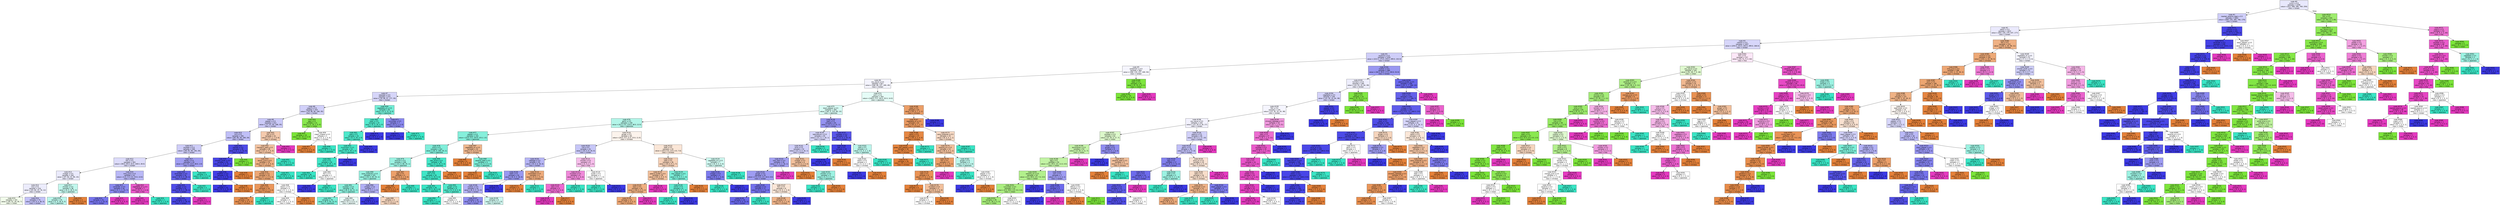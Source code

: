 digraph Tree {
node [shape=box, style="filled", color="black", fontname="helvetica"] ;
edge [fontname="helvetica"] ;
0 [label=<node &#35;0<br/>cumin &le; 0.5<br/>samples = 2298<br/>value = [412, 568, 290, 769, 259]<br/>class = korean>, fillcolor="#e8e8fc"] ;
1 [label=<node &#35;1<br/>roasted_sesame_seed &le; 0.5<br/>samples = 1863<br/>value = [408, 226, 284, 766, 179]<br/>class = korean>, fillcolor="#cfcef9"] ;
0 -> 1 [labeldistance=2.5, labelangle=45, headlabel="True"] ;
2 [label=<node &#35;2<br/>starch &le; 0.5<br/>samples = 1622<br/>value = [403, 226, 279, 537, 177]<br/>class = korean>, fillcolor="#eae9fc"] ;
1 -> 2 ;
3 [label=<node &#35;3<br/>cilantro &le; 0.5<br/>samples = 1407<br/>value = [255.0, 224.0, 263.0, 499.0, 166.0]<br/>class = korean>, fillcolor="#d7d6fa"] ;
2 -> 3 ;
4 [label=<node &#35;4<br/>cayenne &le; 0.5<br/>samples = 1250<br/>value = [222.0, 173.0, 254.0, 499.0, 102.0]<br/>class = korean>, fillcolor="#cfcef9"] ;
3 -> 4 ;
5 [label=<node &#35;5<br/>cardamom &le; 0.5<br/>samples = 861<br/>value = [186, 119, 237, 269, 50]<br/>class = korean>, fillcolor="#f5f5fe"] ;
4 -> 5 ;
6 [label=<node &#35;6<br/>soy_sauce &le; 0.5<br/>samples = 827<br/>value = [186, 86, 237, 269, 49]<br/>class = korean>, fillcolor="#f4f4fe"] ;
5 -> 6 ;
7 [label=<node &#35;7<br/>seaweed &le; 0.5<br/>samples = 473<br/>value = [78, 86, 97, 177, 35]<br/>class = korean>, fillcolor="#d6d5f9"] ;
6 -> 7 ;
8 [label=<node &#35;8<br/>yogurt &le; 0.5<br/>samples = 433<br/>value = [78, 86, 66, 168, 35]<br/>class = korean>, fillcolor="#d1d0f9"] ;
7 -> 8 ;
9 [label=<node &#35;9<br/>pepper &le; 0.5<br/>samples = 412<br/>value = [77, 67, 65, 168, 35]<br/>class = korean>, fillcolor="#cac9f8"] ;
8 -> 9 ;
10 [label=<node &#35;10<br/>nut &le; 0.5<br/>samples = 381<br/>value = [60, 66, 58, 168, 29]<br/>class = korean>, fillcolor="#c0bff7"] ;
9 -> 10 ;
11 [label=<node &#35;11<br/>soybean &le; 0.5<br/>samples = 346<br/>value = [58, 65, 58, 136, 29]<br/>class = korean>, fillcolor="#cecdf8"] ;
10 -> 11 ;
12 [label=<node &#35;12<br/>fish &le; 0.5<br/>samples = 303<br/>value = [58.0, 65.0, 44.0, 108.0, 28.0]<br/>class = korean>, fillcolor="#dcdbfa"] ;
11 -> 12 ;
13 [label=<node &#35;13<br/>vinegar &le; 0.5<br/>samples = 262<br/>value = [57, 64, 41, 85, 15]<br/>class = korean>, fillcolor="#eaeafc"] ;
12 -> 13 ;
14 [label=<node &#35;14<br/>rice &le; 0.5<br/>samples = 224<br/>value = [53, 60, 23, 76, 12]<br/>class = korean>, fillcolor="#ececfc"] ;
13 -> 14 ;
15 [label=<node &#35;15<br/>samples = 151<br/>value = [34, 51, 19, 40, 7]<br/>class = indian>, fillcolor="#f2fceb"] ;
14 -> 15 ;
16 [label=<node &#35;16<br/>samples = 73<br/>value = [19, 9, 4, 36, 5]<br/>class = korean>, fillcolor="#c2c1f7"] ;
14 -> 16 ;
17 [label=<node &#35;17<br/>chicken &le; 0.5<br/>samples = 38<br/>value = [4, 4, 18, 9, 3]<br/>class = japanese>, fillcolor="#c2f7ed"] ;
13 -> 17 ;
18 [label=<node &#35;18<br/>samples = 35<br/>value = [1, 4, 18, 9, 3]<br/>class = japanese>, fillcolor="#baf6eb"] ;
17 -> 18 ;
19 [label=<node &#35;19<br/>samples = 3<br/>value = [3, 0, 0, 0, 0]<br/>class = chinese>, fillcolor="#e58139"] ;
17 -> 19 ;
20 [label=<node &#35;20<br/>lime_juice &le; 0.5<br/>samples = 41<br/>value = [1.0, 1.0, 3.0, 23.0, 13.0]<br/>class = korean>, fillcolor="#b9b8f6"] ;
12 -> 20 ;
21 [label=<node &#35;21<br/>coriander &le; 0.5<br/>samples = 34<br/>value = [1, 1, 2, 23, 7]<br/>class = korean>, fillcolor="#8b8af0"] ;
20 -> 21 ;
22 [label=<node &#35;22<br/>samples = 31<br/>value = [1, 1, 2, 23, 4]<br/>class = korean>, fillcolor="#7674ed"] ;
21 -> 22 ;
23 [label=<node &#35;23<br/>samples = 3<br/>value = [0, 0, 0, 0, 3]<br/>class = thai>, fillcolor="#e539c0"] ;
21 -> 23 ;
24 [label=<node &#35;24<br/>vegetable_oil &le; 0.5<br/>samples = 7<br/>value = [0, 0, 1, 0, 6]<br/>class = thai>, fillcolor="#e95acb"] ;
20 -> 24 ;
25 [label=<node &#35;25<br/>samples = 6<br/>value = [0, 0, 0, 0, 6]<br/>class = thai>, fillcolor="#e539c0"] ;
24 -> 25 ;
26 [label=<node &#35;26<br/>samples = 1<br/>value = [0, 0, 1, 0, 0]<br/>class = japanese>, fillcolor="#39e5c5"] ;
24 -> 26 ;
27 [label=<node &#35;27<br/>barley &le; 0.5<br/>samples = 43<br/>value = [0.0, 0.0, 14.0, 28.0, 1.0]<br/>class = korean>, fillcolor="#a19ff2"] ;
11 -> 27 ;
28 [label=<node &#35;28<br/>enokidake &le; 0.5<br/>samples = 34<br/>value = [0, 0, 5, 28, 1]<br/>class = korean>, fillcolor="#6462ea"] ;
27 -> 28 ;
29 [label=<node &#35;29<br/>vinegar &le; 0.5<br/>samples = 31<br/>value = [0, 0, 2, 28, 1]<br/>class = korean>, fillcolor="#504de8"] ;
28 -> 29 ;
30 [label=<node &#35;30<br/>samples = 30<br/>value = [0, 0, 2, 28, 0]<br/>class = korean>, fillcolor="#4a47e7"] ;
29 -> 30 ;
31 [label=<node &#35;31<br/>samples = 1<br/>value = [0, 0, 0, 0, 1]<br/>class = thai>, fillcolor="#e539c0"] ;
29 -> 31 ;
32 [label=<node &#35;32<br/>samples = 3<br/>value = [0, 0, 3, 0, 0]<br/>class = japanese>, fillcolor="#39e5c5"] ;
28 -> 32 ;
33 [label=<node &#35;33<br/>samples = 9<br/>value = [0, 0, 9, 0, 0]<br/>class = japanese>, fillcolor="#39e5c5"] ;
27 -> 33 ;
34 [label=<node &#35;34<br/>cashew &le; 0.5<br/>samples = 35<br/>value = [2, 1, 0, 32, 0]<br/>class = korean>, fillcolor="#4e4be7"] ;
10 -> 34 ;
35 [label=<node &#35;35<br/>chicken_broth &le; 0.5<br/>samples = 34<br/>value = [2, 0, 0, 32, 0]<br/>class = korean>, fillcolor="#4845e7"] ;
34 -> 35 ;
36 [label=<node &#35;36<br/>shellfish &le; 0.5<br/>samples = 33<br/>value = [1, 0, 0, 32, 0]<br/>class = korean>, fillcolor="#423fe6"] ;
35 -> 36 ;
37 [label=<node &#35;37<br/>samples = 32<br/>value = [0, 0, 0, 32, 0]<br/>class = korean>, fillcolor="#3c39e5"] ;
36 -> 37 ;
38 [label=<node &#35;38<br/>samples = 1<br/>value = [1, 0, 0, 0, 0]<br/>class = chinese>, fillcolor="#e58139"] ;
36 -> 38 ;
39 [label=<node &#35;39<br/>samples = 1<br/>value = [1, 0, 0, 0, 0]<br/>class = chinese>, fillcolor="#e58139"] ;
35 -> 39 ;
40 [label=<node &#35;40<br/>samples = 1<br/>value = [0, 1, 0, 0, 0]<br/>class = indian>, fillcolor="#7be539"] ;
34 -> 40 ;
41 [label=<node &#35;41<br/>fish &le; 0.5<br/>samples = 31<br/>value = [17, 1, 7, 0, 6]<br/>class = chinese>, fillcolor="#f4caad"] ;
9 -> 41 ;
42 [label=<node &#35;42<br/>mandarin_peel &le; 0.5<br/>samples = 28<br/>value = [17, 1, 7, 0, 3]<br/>class = chinese>, fillcolor="#f3c3a1"] ;
41 -> 42 ;
43 [label=<node &#35;43<br/>lemon_juice &le; 0.5<br/>samples = 25<br/>value = [17, 1, 4, 0, 3]<br/>class = chinese>, fillcolor="#efb184"] ;
42 -> 43 ;
44 [label=<node &#35;44<br/>tomato &le; 0.5<br/>samples = 23<br/>value = [17, 1, 2, 0, 3]<br/>class = chinese>, fillcolor="#eda774"] ;
43 -> 44 ;
45 [label=<node &#35;45<br/>pork &le; 0.5<br/>samples = 19<br/>value = [16, 0, 1, 0, 2]<br/>class = chinese>, fillcolor="#ea975c"] ;
44 -> 45 ;
46 [label=<node &#35;46<br/>samples = 18<br/>value = [16, 0, 0, 0, 2]<br/>class = chinese>, fillcolor="#e89152"] ;
45 -> 46 ;
47 [label=<node &#35;47<br/>samples = 1<br/>value = [0, 0, 1, 0, 0]<br/>class = japanese>, fillcolor="#39e5c5"] ;
45 -> 47 ;
48 [label=<node &#35;48<br/>bacon &le; 0.5<br/>samples = 4<br/>value = [1, 1, 1, 0, 1]<br/>class = chinese>, fillcolor="#ffffff"] ;
44 -> 48 ;
49 [label=<node &#35;49<br/>samples = 3<br/>value = [0, 1, 1, 0, 1]<br/>class = indian>, fillcolor="#ffffff"] ;
48 -> 49 ;
50 [label=<node &#35;50<br/>samples = 1<br/>value = [1, 0, 0, 0, 0]<br/>class = chinese>, fillcolor="#e58139"] ;
48 -> 50 ;
51 [label=<node &#35;51<br/>samples = 2<br/>value = [0, 0, 2, 0, 0]<br/>class = japanese>, fillcolor="#39e5c5"] ;
43 -> 51 ;
52 [label=<node &#35;52<br/>samples = 3<br/>value = [0, 0, 3, 0, 0]<br/>class = japanese>, fillcolor="#39e5c5"] ;
42 -> 52 ;
53 [label=<node &#35;53<br/>samples = 3<br/>value = [0, 0, 0, 0, 3]<br/>class = thai>, fillcolor="#e539c0"] ;
41 -> 53 ;
54 [label=<node &#35;54<br/>egg &le; 0.5<br/>samples = 21<br/>value = [1, 19, 1, 0, 0]<br/>class = indian>, fillcolor="#88e84d"] ;
8 -> 54 ;
55 [label=<node &#35;55<br/>samples = 19<br/>value = [0, 19, 0, 0, 0]<br/>class = indian>, fillcolor="#7be539"] ;
54 -> 55 ;
56 [label=<node &#35;56<br/>cream_cheese &le; 0.5<br/>samples = 2<br/>value = [1, 0, 1, 0, 0]<br/>class = chinese>, fillcolor="#ffffff"] ;
54 -> 56 ;
57 [label=<node &#35;57<br/>samples = 1<br/>value = [1, 0, 0, 0, 0]<br/>class = chinese>, fillcolor="#e58139"] ;
56 -> 57 ;
58 [label=<node &#35;58<br/>samples = 1<br/>value = [0, 0, 1, 0, 0]<br/>class = japanese>, fillcolor="#39e5c5"] ;
56 -> 58 ;
59 [label=<node &#35;59<br/>vegetable_oil &le; 0.5<br/>samples = 40<br/>value = [0, 0, 31, 9, 0]<br/>class = japanese>, fillcolor="#72edd6"] ;
7 -> 59 ;
60 [label=<node &#35;60<br/>bean &le; 0.5<br/>samples = 33<br/>value = [0, 0, 29, 4, 0]<br/>class = japanese>, fillcolor="#54e9cd"] ;
59 -> 60 ;
61 [label=<node &#35;61<br/>sake &le; 0.5<br/>samples = 32<br/>value = [0, 0, 29, 3, 0]<br/>class = japanese>, fillcolor="#4de8cb"] ;
60 -> 61 ;
62 [label=<node &#35;62<br/>mushroom &le; 0.5<br/>samples = 31<br/>value = [0, 0, 29, 2, 0]<br/>class = japanese>, fillcolor="#47e7c9"] ;
61 -> 62 ;
63 [label=<node &#35;63<br/>tuna &le; 0.5<br/>samples = 30<br/>value = [0, 0, 29, 1, 0]<br/>class = japanese>, fillcolor="#40e6c7"] ;
62 -> 63 ;
64 [label=<node &#35;64<br/>samples = 28<br/>value = [0, 0, 28, 0, 0]<br/>class = japanese>, fillcolor="#39e5c5"] ;
63 -> 64 ;
65 [label=<node &#35;65<br/>fish &le; 0.5<br/>samples = 2<br/>value = [0, 0, 1, 1, 0]<br/>class = japanese>, fillcolor="#ffffff"] ;
63 -> 65 ;
66 [label=<node &#35;66<br/>samples = 1<br/>value = [0, 0, 0, 1, 0]<br/>class = korean>, fillcolor="#3c39e5"] ;
65 -> 66 ;
67 [label=<node &#35;67<br/>samples = 1<br/>value = [0, 0, 1, 0, 0]<br/>class = japanese>, fillcolor="#39e5c5"] ;
65 -> 67 ;
68 [label=<node &#35;68<br/>samples = 1<br/>value = [0, 0, 0, 1, 0]<br/>class = korean>, fillcolor="#3c39e5"] ;
62 -> 68 ;
69 [label=<node &#35;69<br/>samples = 1<br/>value = [0, 0, 0, 1, 0]<br/>class = korean>, fillcolor="#3c39e5"] ;
61 -> 69 ;
70 [label=<node &#35;70<br/>samples = 1<br/>value = [0, 0, 0, 1, 0]<br/>class = korean>, fillcolor="#3c39e5"] ;
60 -> 70 ;
71 [label=<node &#35;71<br/>cucumber &le; 0.5<br/>samples = 7<br/>value = [0, 0, 2, 5, 0]<br/>class = korean>, fillcolor="#8a88ef"] ;
59 -> 71 ;
72 [label=<node &#35;72<br/>samples = 5<br/>value = [0, 0, 0, 5, 0]<br/>class = korean>, fillcolor="#3c39e5"] ;
71 -> 72 ;
73 [label=<node &#35;73<br/>samples = 2<br/>value = [0, 0, 2, 0, 0]<br/>class = japanese>, fillcolor="#39e5c5"] ;
71 -> 73 ;
74 [label=<node &#35;74<br/>pork &le; 0.5<br/>samples = 354<br/>value = [108.0, 0.0, 140.0, 92.0, 14.0]<br/>class = japanese>, fillcolor="#e5fcf7"] ;
6 -> 74 ;
75 [label=<node &#35;75<br/>black_pepper &le; 0.5<br/>samples = 300<br/>value = [65, 0, 133, 89, 13]<br/>class = japanese>, fillcolor="#d6faf3"] ;
74 -> 75 ;
76 [label=<node &#35;76<br/>garlic &le; 0.5<br/>samples = 236<br/>value = [52.0, 0.0, 124.0, 48.0, 12.0]<br/>class = japanese>, fillcolor="#b2f5e8"] ;
75 -> 76 ;
77 [label=<node &#35;77<br/>pepper &le; 0.5<br/>samples = 152<br/>value = [23.0, 0.0, 103.0, 25.0, 1.0]<br/>class = japanese>, fillcolor="#85efdb"] ;
76 -> 77 ;
78 [label=<node &#35;78<br/>wine &le; 0.5<br/>samples = 142<br/>value = [16, 0, 100, 25, 1]<br/>class = japanese>, fillcolor="#80eeda"] ;
77 -> 78 ;
79 [label=<node &#35;79<br/>broccoli &le; 0.5<br/>samples = 106<br/>value = [14, 0, 66, 25, 1]<br/>class = japanese>, fillcolor="#9bf2e2"] ;
78 -> 79 ;
80 [label=<node &#35;80<br/>cane_molasses &le; 0.5<br/>samples = 101<br/>value = [10, 0, 65, 25, 1]<br/>class = japanese>, fillcolor="#97f1e0"] ;
79 -> 80 ;
81 [label=<node &#35;81<br/>soybean &le; 0.5<br/>samples = 94<br/>value = [8, 0, 64, 21, 1]<br/>class = japanese>, fillcolor="#8af0dd"] ;
80 -> 81 ;
82 [label=<node &#35;82<br/>samples = 76<br/>value = [8, 0, 55, 13, 0]<br/>class = japanese>, fillcolor="#7beed8"] ;
81 -> 82 ;
83 [label=<node &#35;83<br/>samples = 18<br/>value = [0, 0, 9, 8, 1]<br/>class = japanese>, fillcolor="#ebfcf9"] ;
81 -> 83 ;
84 [label=<node &#35;84<br/>vinegar &le; 0.5<br/>samples = 7<br/>value = [2, 0, 1, 4, 0]<br/>class = korean>, fillcolor="#b1b0f5"] ;
80 -> 84 ;
85 [label=<node &#35;85<br/>samples = 3<br/>value = [0, 0, 0, 3, 0]<br/>class = korean>, fillcolor="#3c39e5"] ;
84 -> 85 ;
86 [label=<node &#35;86<br/>samples = 4<br/>value = [2, 0, 1, 1, 0]<br/>class = chinese>, fillcolor="#f6d5bd"] ;
84 -> 86 ;
87 [label=<node &#35;87<br/>egg &le; 0.5<br/>samples = 5<br/>value = [4, 0, 1, 0, 0]<br/>class = chinese>, fillcolor="#eca06a"] ;
79 -> 87 ;
88 [label=<node &#35;88<br/>samples = 4<br/>value = [4, 0, 0, 0, 0]<br/>class = chinese>, fillcolor="#e58139"] ;
87 -> 88 ;
89 [label=<node &#35;89<br/>samples = 1<br/>value = [0, 0, 1, 0, 0]<br/>class = japanese>, fillcolor="#39e5c5"] ;
87 -> 89 ;
90 [label=<node &#35;90<br/>star_anise &le; 0.5<br/>samples = 36<br/>value = [2, 0, 34, 0, 0]<br/>class = japanese>, fillcolor="#45e7c8"] ;
78 -> 90 ;
91 [label=<node &#35;91<br/>fish &le; 0.5<br/>samples = 35<br/>value = [1, 0, 34, 0, 0]<br/>class = japanese>, fillcolor="#3fe6c7"] ;
90 -> 91 ;
92 [label=<node &#35;92<br/>samples = 26<br/>value = [0, 0, 26, 0, 0]<br/>class = japanese>, fillcolor="#39e5c5"] ;
91 -> 92 ;
93 [label=<node &#35;93<br/>ginger &le; 0.5<br/>samples = 9<br/>value = [1, 0, 8, 0, 0]<br/>class = japanese>, fillcolor="#52e8cc"] ;
91 -> 93 ;
94 [label=<node &#35;94<br/>samples = 7<br/>value = [0, 0, 7, 0, 0]<br/>class = japanese>, fillcolor="#39e5c5"] ;
93 -> 94 ;
95 [label=<node &#35;95<br/>samples = 2<br/>value = [1, 0, 1, 0, 0]<br/>class = chinese>, fillcolor="#ffffff"] ;
93 -> 95 ;
96 [label=<node &#35;96<br/>samples = 1<br/>value = [1, 0, 0, 0, 0]<br/>class = chinese>, fillcolor="#e58139"] ;
90 -> 96 ;
97 [label=<node &#35;97<br/>vegetable_oil &le; 0.5<br/>samples = 10<br/>value = [7, 0, 3, 0, 0]<br/>class = chinese>, fillcolor="#f0b78e"] ;
77 -> 97 ;
98 [label=<node &#35;98<br/>samples = 6<br/>value = [6, 0, 0, 0, 0]<br/>class = chinese>, fillcolor="#e58139"] ;
97 -> 98 ;
99 [label=<node &#35;99<br/>sesame_seed &le; 0.5<br/>samples = 4<br/>value = [1, 0, 3, 0, 0]<br/>class = japanese>, fillcolor="#7beed8"] ;
97 -> 99 ;
100 [label=<node &#35;100<br/>samples = 1<br/>value = [1, 0, 0, 0, 0]<br/>class = chinese>, fillcolor="#e58139"] ;
99 -> 100 ;
101 [label=<node &#35;101<br/>samples = 3<br/>value = [0, 0, 3, 0, 0]<br/>class = japanese>, fillcolor="#39e5c5"] ;
99 -> 101 ;
102 [label=<node &#35;102<br/>ginger &le; 0.5<br/>samples = 84<br/>value = [29.0, 0.0, 21.0, 23.0, 11.0]<br/>class = chinese>, fillcolor="#fcf3ec"] ;
76 -> 102 ;
103 [label=<node &#35;103<br/>rice &le; 0.5<br/>samples = 41<br/>value = [10, 0, 8, 19, 4]<br/>class = korean>, fillcolor="#c6c6f7"] ;
102 -> 103 ;
104 [label=<node &#35;104<br/>cabbage &le; 0.5<br/>samples = 33<br/>value = [9, 0, 6, 18, 0]<br/>class = korean>, fillcolor="#b6b5f5"] ;
103 -> 104 ;
105 [label=<node &#35;105<br/>beef &le; 0.5<br/>samples = 29<br/>value = [6, 0, 5, 18, 0]<br/>class = korean>, fillcolor="#9998f1"] ;
104 -> 105 ;
106 [label=<node &#35;106<br/>scallion &le; 0.5<br/>samples = 24<br/>value = [6, 0, 5, 13, 0]<br/>class = korean>, fillcolor="#b3b2f5"] ;
105 -> 106 ;
107 [label=<node &#35;107<br/>samples = 18<br/>value = [4, 0, 2, 12, 0]<br/>class = korean>, fillcolor="#908ef0"] ;
106 -> 107 ;
108 [label=<node &#35;108<br/>samples = 6<br/>value = [2, 0, 3, 1, 0]<br/>class = japanese>, fillcolor="#cef8f0"] ;
106 -> 108 ;
109 [label=<node &#35;109<br/>samples = 5<br/>value = [0, 0, 0, 5, 0]<br/>class = korean>, fillcolor="#3c39e5"] ;
105 -> 109 ;
110 [label=<node &#35;110<br/>enokidake &le; 0.5<br/>samples = 4<br/>value = [3, 0, 1, 0, 0]<br/>class = chinese>, fillcolor="#eeab7b"] ;
104 -> 110 ;
111 [label=<node &#35;111<br/>samples = 3<br/>value = [3, 0, 0, 0, 0]<br/>class = chinese>, fillcolor="#e58139"] ;
110 -> 111 ;
112 [label=<node &#35;112<br/>samples = 1<br/>value = [0, 0, 1, 0, 0]<br/>class = japanese>, fillcolor="#39e5c5"] ;
110 -> 112 ;
113 [label=<node &#35;113<br/>chicken &le; 0.5<br/>samples = 8<br/>value = [1, 0, 2, 1, 4]<br/>class = thai>, fillcolor="#f6bdea"] ;
103 -> 113 ;
114 [label=<node &#35;114<br/>mustard &le; 0.5<br/>samples = 6<br/>value = [1, 0, 1, 0, 4]<br/>class = thai>, fillcolor="#ef88d9"] ;
113 -> 114 ;
115 [label=<node &#35;115<br/>pea &le; 0.5<br/>samples = 5<br/>value = [1, 0, 0, 0, 4]<br/>class = thai>, fillcolor="#ec6ad0"] ;
114 -> 115 ;
116 [label=<node &#35;116<br/>samples = 4<br/>value = [0, 0, 0, 0, 4]<br/>class = thai>, fillcolor="#e539c0"] ;
115 -> 116 ;
117 [label=<node &#35;117<br/>samples = 1<br/>value = [1, 0, 0, 0, 0]<br/>class = chinese>, fillcolor="#e58139"] ;
115 -> 117 ;
118 [label=<node &#35;118<br/>samples = 1<br/>value = [0, 0, 1, 0, 0]<br/>class = japanese>, fillcolor="#39e5c5"] ;
114 -> 118 ;
119 [label=<node &#35;119<br/>oyster &le; 0.5<br/>samples = 2<br/>value = [0, 0, 1, 1, 0]<br/>class = japanese>, fillcolor="#ffffff"] ;
113 -> 119 ;
120 [label=<node &#35;120<br/>samples = 1<br/>value = [0, 0, 1, 0, 0]<br/>class = japanese>, fillcolor="#39e5c5"] ;
119 -> 120 ;
121 [label=<node &#35;121<br/>samples = 1<br/>value = [0, 0, 0, 1, 0]<br/>class = korean>, fillcolor="#3c39e5"] ;
119 -> 121 ;
122 [label=<node &#35;122<br/>beef &le; 0.5<br/>samples = 43<br/>value = [19.0, 0.0, 13.0, 4.0, 7.0]<br/>class = chinese>, fillcolor="#fae6d7"] ;
102 -> 122 ;
123 [label=<node &#35;123<br/>sake &le; 0.5<br/>samples = 36<br/>value = [19, 0, 9, 1, 7]<br/>class = chinese>, fillcolor="#f5d0b6"] ;
122 -> 123 ;
124 [label=<node &#35;124<br/>peanut_butter &le; 0.5<br/>samples = 29<br/>value = [18, 0, 4, 0, 7]<br/>class = chinese>, fillcolor="#f2c09c"] ;
123 -> 124 ;
125 [label=<node &#35;125<br/>basil &le; 0.5<br/>samples = 26<br/>value = [18, 0, 4, 0, 4]<br/>class = chinese>, fillcolor="#eeaf81"] ;
124 -> 125 ;
126 [label=<node &#35;126<br/>samples = 24<br/>value = [18, 0, 4, 0, 2]<br/>class = chinese>, fillcolor="#eda774"] ;
125 -> 126 ;
127 [label=<node &#35;127<br/>samples = 2<br/>value = [0, 0, 0, 0, 2]<br/>class = thai>, fillcolor="#e539c0"] ;
125 -> 127 ;
128 [label=<node &#35;128<br/>samples = 3<br/>value = [0, 0, 0, 0, 3]<br/>class = thai>, fillcolor="#e539c0"] ;
124 -> 128 ;
129 [label=<node &#35;129<br/>thai_pepper &le; 0.5<br/>samples = 7<br/>value = [1, 0, 5, 1, 0]<br/>class = japanese>, fillcolor="#7beed8"] ;
123 -> 129 ;
130 [label=<node &#35;130<br/>carrot &le; 0.5<br/>samples = 6<br/>value = [0, 0, 5, 1, 0]<br/>class = japanese>, fillcolor="#61ead1"] ;
129 -> 130 ;
131 [label=<node &#35;131<br/>samples = 5<br/>value = [0, 0, 5, 0, 0]<br/>class = japanese>, fillcolor="#39e5c5"] ;
130 -> 131 ;
132 [label=<node &#35;132<br/>samples = 1<br/>value = [0, 0, 0, 1, 0]<br/>class = korean>, fillcolor="#3c39e5"] ;
130 -> 132 ;
133 [label=<node &#35;133<br/>samples = 1<br/>value = [1, 0, 0, 0, 0]<br/>class = chinese>, fillcolor="#e58139"] ;
129 -> 133 ;
134 [label=<node &#35;134<br/>vegetable_oil &le; 0.5<br/>samples = 7<br/>value = [0, 0, 4, 3, 0]<br/>class = japanese>, fillcolor="#cef8f0"] ;
122 -> 134 ;
135 [label=<node &#35;135<br/>vinegar &le; 0.5<br/>samples = 4<br/>value = [0, 0, 1, 3, 0]<br/>class = korean>, fillcolor="#7d7bee"] ;
134 -> 135 ;
136 [label=<node &#35;136<br/>samples = 1<br/>value = [0, 0, 1, 0, 0]<br/>class = japanese>, fillcolor="#39e5c5"] ;
135 -> 136 ;
137 [label=<node &#35;137<br/>samples = 3<br/>value = [0, 0, 0, 3, 0]<br/>class = korean>, fillcolor="#3c39e5"] ;
135 -> 137 ;
138 [label=<node &#35;138<br/>samples = 3<br/>value = [0, 0, 3, 0, 0]<br/>class = japanese>, fillcolor="#39e5c5"] ;
134 -> 138 ;
139 [label=<node &#35;139<br/>beef &le; 0.5<br/>samples = 64<br/>value = [13, 0, 9, 41, 1]<br/>class = korean>, fillcolor="#9492f1"] ;
75 -> 139 ;
140 [label=<node &#35;140<br/>katsuobushi &le; 0.5<br/>samples = 35<br/>value = [11, 0, 7, 16, 1]<br/>class = korean>, fillcolor="#d6d6fa"] ;
139 -> 140 ;
141 [label=<node &#35;141<br/>wine &le; 0.5<br/>samples = 32<br/>value = [11, 0, 4, 16, 1]<br/>class = korean>, fillcolor="#d1d0f9"] ;
140 -> 141 ;
142 [label=<node &#35;142<br/>holy_basil &le; 0.5<br/>samples = 26<br/>value = [7, 0, 2, 16, 1]<br/>class = korean>, fillcolor="#a3a1f3"] ;
141 -> 142 ;
143 [label=<node &#35;143<br/>ginger &le; 0.5<br/>samples = 25<br/>value = [7.0, 0.0, 2.0, 16.0, 0.0]<br/>class = korean>, fillcolor="#9e9cf2"] ;
142 -> 143 ;
144 [label=<node &#35;144<br/>cabbage &le; 0.5<br/>samples = 17<br/>value = [3, 0, 1, 13, 0]<br/>class = korean>, fillcolor="#7472ec"] ;
143 -> 144 ;
145 [label=<node &#35;145<br/>samples = 16<br/>value = [3, 0, 0, 13, 0]<br/>class = korean>, fillcolor="#6967eb"] ;
144 -> 145 ;
146 [label=<node &#35;146<br/>samples = 1<br/>value = [0, 0, 1, 0, 0]<br/>class = japanese>, fillcolor="#39e5c5"] ;
144 -> 146 ;
147 [label=<node &#35;147<br/>fish &le; 0.5<br/>samples = 8<br/>value = [4, 0, 1, 3, 0]<br/>class = chinese>, fillcolor="#fae6d7"] ;
143 -> 147 ;
148 [label=<node &#35;148<br/>samples = 6<br/>value = [4, 0, 1, 1, 0]<br/>class = chinese>, fillcolor="#efb388"] ;
147 -> 148 ;
149 [label=<node &#35;149<br/>samples = 2<br/>value = [0, 0, 0, 2, 0]<br/>class = korean>, fillcolor="#3c39e5"] ;
147 -> 149 ;
150 [label=<node &#35;150<br/>samples = 1<br/>value = [0, 0, 0, 0, 1]<br/>class = thai>, fillcolor="#e539c0"] ;
142 -> 150 ;
151 [label=<node &#35;151<br/>vinegar &le; 0.5<br/>samples = 6<br/>value = [4, 0, 2, 0, 0]<br/>class = chinese>, fillcolor="#f2c09c"] ;
141 -> 151 ;
152 [label=<node &#35;152<br/>samples = 3<br/>value = [3, 0, 0, 0, 0]<br/>class = chinese>, fillcolor="#e58139"] ;
151 -> 152 ;
153 [label=<node &#35;153<br/>chicken &le; 0.5<br/>samples = 3<br/>value = [1, 0, 2, 0, 0]<br/>class = japanese>, fillcolor="#9cf2e2"] ;
151 -> 153 ;
154 [label=<node &#35;154<br/>samples = 2<br/>value = [0, 0, 2, 0, 0]<br/>class = japanese>, fillcolor="#39e5c5"] ;
153 -> 154 ;
155 [label=<node &#35;155<br/>samples = 1<br/>value = [1, 0, 0, 0, 0]<br/>class = chinese>, fillcolor="#e58139"] ;
153 -> 155 ;
156 [label=<node &#35;156<br/>samples = 3<br/>value = [0, 0, 3, 0, 0]<br/>class = japanese>, fillcolor="#39e5c5"] ;
140 -> 156 ;
157 [label=<node &#35;157<br/>soybean &le; 0.5<br/>samples = 29<br/>value = [2, 0, 2, 25, 0]<br/>class = korean>, fillcolor="#5956e9"] ;
139 -> 157 ;
158 [label=<node &#35;158<br/>leek &le; 0.5<br/>samples = 25<br/>value = [1, 0, 0, 24, 0]<br/>class = korean>, fillcolor="#4441e6"] ;
157 -> 158 ;
159 [label=<node &#35;159<br/>samples = 24<br/>value = [0, 0, 0, 24, 0]<br/>class = korean>, fillcolor="#3c39e5"] ;
158 -> 159 ;
160 [label=<node &#35;160<br/>samples = 1<br/>value = [1, 0, 0, 0, 0]<br/>class = chinese>, fillcolor="#e58139"] ;
158 -> 160 ;
161 [label=<node &#35;161<br/>sake &le; 0.5<br/>samples = 4<br/>value = [1, 0, 2, 1, 0]<br/>class = japanese>, fillcolor="#bdf6ec"] ;
157 -> 161 ;
162 [label=<node &#35;162<br/>radish &le; 0.5<br/>samples = 2<br/>value = [1, 0, 0, 1, 0]<br/>class = chinese>, fillcolor="#ffffff"] ;
161 -> 162 ;
163 [label=<node &#35;163<br/>samples = 1<br/>value = [0, 0, 0, 1, 0]<br/>class = korean>, fillcolor="#3c39e5"] ;
162 -> 163 ;
164 [label=<node &#35;164<br/>samples = 1<br/>value = [1, 0, 0, 0, 0]<br/>class = chinese>, fillcolor="#e58139"] ;
162 -> 164 ;
165 [label=<node &#35;165<br/>samples = 2<br/>value = [0, 0, 2, 0, 0]<br/>class = japanese>, fillcolor="#39e5c5"] ;
161 -> 165 ;
166 [label=<node &#35;166<br/>yeast &le; 0.5<br/>samples = 54<br/>value = [43, 0, 7, 3, 1]<br/>class = chinese>, fillcolor="#eb9e67"] ;
74 -> 166 ;
167 [label=<node &#35;167<br/>vegetable_oil &le; 0.5<br/>samples = 52<br/>value = [43, 0, 7, 1, 1]<br/>class = chinese>, fillcolor="#ea9a61"] ;
166 -> 167 ;
168 [label=<node &#35;168<br/>radish &le; 0.5<br/>samples = 37<br/>value = [35, 0, 2, 0, 0]<br/>class = chinese>, fillcolor="#e68844"] ;
167 -> 168 ;
169 [label=<node &#35;169<br/>green_bell_pepper &le; 0.5<br/>samples = 36<br/>value = [35, 0, 1, 0, 0]<br/>class = chinese>, fillcolor="#e6853f"] ;
168 -> 169 ;
170 [label=<node &#35;170<br/>samples = 35<br/>value = [35, 0, 0, 0, 0]<br/>class = chinese>, fillcolor="#e58139"] ;
169 -> 170 ;
171 [label=<node &#35;171<br/>samples = 1<br/>value = [0, 0, 1, 0, 0]<br/>class = japanese>, fillcolor="#39e5c5"] ;
169 -> 171 ;
172 [label=<node &#35;172<br/>samples = 1<br/>value = [0, 0, 1, 0, 0]<br/>class = japanese>, fillcolor="#39e5c5"] ;
168 -> 172 ;
173 [label=<node &#35;173<br/>cane_molasses &le; 0.5<br/>samples = 15<br/>value = [8, 0, 5, 1, 1]<br/>class = chinese>, fillcolor="#f7d9c4"] ;
167 -> 173 ;
174 [label=<node &#35;174<br/>sesame_oil &le; 0.5<br/>samples = 13<br/>value = [8, 0, 3, 1, 1]<br/>class = chinese>, fillcolor="#f2c09c"] ;
173 -> 174 ;
175 [label=<node &#35;175<br/>fish &le; 0.5<br/>samples = 9<br/>value = [7, 0, 1, 0, 1]<br/>class = chinese>, fillcolor="#eca06a"] ;
174 -> 175 ;
176 [label=<node &#35;176<br/>sake &le; 0.5<br/>samples = 8<br/>value = [7, 0, 1, 0, 0]<br/>class = chinese>, fillcolor="#e99355"] ;
175 -> 176 ;
177 [label=<node &#35;177<br/>samples = 5<br/>value = [5, 0, 0, 0, 0]<br/>class = chinese>, fillcolor="#e58139"] ;
176 -> 177 ;
178 [label=<node &#35;178<br/>mustard &le; 0.5<br/>samples = 3<br/>value = [2, 0, 1, 0, 0]<br/>class = chinese>, fillcolor="#f2c09c"] ;
176 -> 178 ;
179 [label=<node &#35;179<br/>samples = 2<br/>value = [1, 0, 1, 0, 0]<br/>class = chinese>, fillcolor="#ffffff"] ;
178 -> 179 ;
180 [label=<node &#35;180<br/>samples = 1<br/>value = [1, 0, 0, 0, 0]<br/>class = chinese>, fillcolor="#e58139"] ;
178 -> 180 ;
181 [label=<node &#35;181<br/>samples = 1<br/>value = [0, 0, 0, 0, 1]<br/>class = thai>, fillcolor="#e539c0"] ;
175 -> 181 ;
182 [label=<node &#35;182<br/>ginger &le; 0.5<br/>samples = 4<br/>value = [1, 0, 2, 1, 0]<br/>class = japanese>, fillcolor="#bdf6ec"] ;
174 -> 182 ;
183 [label=<node &#35;183<br/>samples = 2<br/>value = [0, 0, 2, 0, 0]<br/>class = japanese>, fillcolor="#39e5c5"] ;
182 -> 183 ;
184 [label=<node &#35;184<br/>pepper &le; 0.5<br/>samples = 2<br/>value = [1, 0, 0, 1, 0]<br/>class = chinese>, fillcolor="#ffffff"] ;
182 -> 184 ;
185 [label=<node &#35;185<br/>samples = 1<br/>value = [0, 0, 0, 1, 0]<br/>class = korean>, fillcolor="#3c39e5"] ;
184 -> 185 ;
186 [label=<node &#35;186<br/>samples = 1<br/>value = [1, 0, 0, 0, 0]<br/>class = chinese>, fillcolor="#e58139"] ;
184 -> 186 ;
187 [label=<node &#35;187<br/>samples = 2<br/>value = [0, 0, 2, 0, 0]<br/>class = japanese>, fillcolor="#39e5c5"] ;
173 -> 187 ;
188 [label=<node &#35;188<br/>samples = 2<br/>value = [0, 0, 0, 2, 0]<br/>class = korean>, fillcolor="#3c39e5"] ;
166 -> 188 ;
189 [label=<node &#35;189<br/>bean &le; 0.5<br/>samples = 34<br/>value = [0, 33, 0, 0, 1]<br/>class = indian>, fillcolor="#7fe63f"] ;
5 -> 189 ;
190 [label=<node &#35;190<br/>samples = 33<br/>value = [0, 33, 0, 0, 0]<br/>class = indian>, fillcolor="#7be539"] ;
189 -> 190 ;
191 [label=<node &#35;191<br/>samples = 1<br/>value = [0, 0, 0, 0, 1]<br/>class = thai>, fillcolor="#e539c0"] ;
189 -> 191 ;
192 [label=<node &#35;192<br/>scallion &le; 0.5<br/>samples = 389<br/>value = [36.0, 54.0, 17.0, 230.0, 52.0]<br/>class = korean>, fillcolor="#9997f1"] ;
4 -> 192 ;
193 [label=<node &#35;193<br/>turmeric &le; 0.5<br/>samples = 180<br/>value = [14, 53, 10, 64, 39]<br/>class = korean>, fillcolor="#eeeefd"] ;
192 -> 193 ;
194 [label=<node &#35;194<br/>vegetable &le; 0.5<br/>samples = 156<br/>value = [14, 30, 10, 64, 38]<br/>class = korean>, fillcolor="#d4d3f9"] ;
193 -> 194 ;
195 [label=<node &#35;195<br/>fish &le; 0.5<br/>samples = 134<br/>value = [13, 30, 10, 43, 38]<br/>class = korean>, fillcolor="#f5f5fe"] ;
194 -> 195 ;
196 [label=<node &#35;196<br/>soy_sauce &le; 0.5<br/>samples = 102<br/>value = [13, 29, 9, 34, 17]<br/>class = korean>, fillcolor="#f2f1fd"] ;
195 -> 196 ;
197 [label=<node &#35;197<br/>soybean &le; 0.5<br/>samples = 62<br/>value = [5, 29, 4, 17, 7]<br/>class = indian>, fillcolor="#dcf8ca"] ;
196 -> 197 ;
198 [label=<node &#35;198<br/>lemongrass &le; 0.5<br/>samples = 53<br/>value = [3, 29, 3, 11, 7]<br/>class = indian>, fillcolor="#c6f4aa"] ;
197 -> 198 ;
199 [label=<node &#35;199<br/>egg &le; 0.5<br/>samples = 50<br/>value = [3.0, 29.0, 3.0, 11.0, 4.0]<br/>class = indian>, fillcolor="#c2f3a4"] ;
198 -> 199 ;
200 [label=<node &#35;200<br/>sesame_oil &le; 0.5<br/>samples = 43<br/>value = [2.0, 28.0, 3.0, 7.0, 3.0]<br/>class = indian>, fillcolor="#b2f08c"] ;
199 -> 200 ;
201 [label=<node &#35;201<br/>cucumber &le; 0.5<br/>samples = 41<br/>value = [2.0, 28.0, 3.0, 5.0, 3.0]<br/>class = indian>, fillcolor="#abee80"] ;
200 -> 201 ;
202 [label=<node &#35;202<br/>samples = 39<br/>value = [1, 28, 2, 5, 3]<br/>class = indian>, fillcolor="#a6ed79"] ;
201 -> 202 ;
203 [label=<node &#35;203<br/>samples = 2<br/>value = [1, 0, 1, 0, 0]<br/>class = chinese>, fillcolor="#ffffff"] ;
201 -> 203 ;
204 [label=<node &#35;204<br/>samples = 2<br/>value = [0, 0, 0, 2, 0]<br/>class = korean>, fillcolor="#3c39e5"] ;
200 -> 204 ;
205 [label=<node &#35;205<br/>corn &le; 0.5<br/>samples = 7<br/>value = [1, 1, 0, 4, 1]<br/>class = korean>, fillcolor="#9e9cf2"] ;
199 -> 205 ;
206 [label=<node &#35;206<br/>honey &le; 0.5<br/>samples = 5<br/>value = [0, 0, 0, 4, 1]<br/>class = korean>, fillcolor="#6d6aec"] ;
205 -> 206 ;
207 [label=<node &#35;207<br/>samples = 4<br/>value = [0, 0, 0, 4, 0]<br/>class = korean>, fillcolor="#3c39e5"] ;
206 -> 207 ;
208 [label=<node &#35;208<br/>samples = 1<br/>value = [0, 0, 0, 0, 1]<br/>class = thai>, fillcolor="#e539c0"] ;
206 -> 208 ;
209 [label=<node &#35;209<br/>lettuce &le; 0.5<br/>samples = 2<br/>value = [1, 1, 0, 0, 0]<br/>class = chinese>, fillcolor="#ffffff"] ;
205 -> 209 ;
210 [label=<node &#35;210<br/>samples = 1<br/>value = [1, 0, 0, 0, 0]<br/>class = chinese>, fillcolor="#e58139"] ;
209 -> 210 ;
211 [label=<node &#35;211<br/>samples = 1<br/>value = [0, 1, 0, 0, 0]<br/>class = indian>, fillcolor="#7be539"] ;
209 -> 211 ;
212 [label=<node &#35;212<br/>samples = 3<br/>value = [0, 0, 0, 0, 3]<br/>class = thai>, fillcolor="#e539c0"] ;
198 -> 212 ;
213 [label=<node &#35;213<br/>ginger &le; 0.5<br/>samples = 9<br/>value = [2, 0, 1, 6, 0]<br/>class = korean>, fillcolor="#908ef0"] ;
197 -> 213 ;
214 [label=<node &#35;214<br/>samples = 6<br/>value = [0, 0, 0, 6, 0]<br/>class = korean>, fillcolor="#3c39e5"] ;
213 -> 214 ;
215 [label=<node &#35;215<br/>sesame_seed &le; 0.5<br/>samples = 3<br/>value = [2, 0, 1, 0, 0]<br/>class = chinese>, fillcolor="#f2c09c"] ;
213 -> 215 ;
216 [label=<node &#35;216<br/>samples = 2<br/>value = [2, 0, 0, 0, 0]<br/>class = chinese>, fillcolor="#e58139"] ;
215 -> 216 ;
217 [label=<node &#35;217<br/>samples = 1<br/>value = [0, 0, 1, 0, 0]<br/>class = japanese>, fillcolor="#39e5c5"] ;
215 -> 217 ;
218 [label=<node &#35;218<br/>peanut &le; 0.5<br/>samples = 40<br/>value = [8, 0, 5, 17, 10]<br/>class = korean>, fillcolor="#d2d1f9"] ;
196 -> 218 ;
219 [label=<node &#35;219<br/>garlic &le; 0.5<br/>samples = 36<br/>value = [8, 0, 5, 17, 6]<br/>class = korean>, fillcolor="#c0bff7"] ;
218 -> 219 ;
220 [label=<node &#35;220<br/>egg &le; 0.5<br/>samples = 17<br/>value = [0, 0, 3, 12, 2]<br/>class = korean>, fillcolor="#8280ee"] ;
219 -> 220 ;
221 [label=<node &#35;221<br/>corn &le; 0.5<br/>samples = 14<br/>value = [0, 0, 1, 11, 2]<br/>class = korean>, fillcolor="#6d6bec"] ;
220 -> 221 ;
222 [label=<node &#35;222<br/>chicken &le; 0.5<br/>samples = 13<br/>value = [0, 0, 1, 11, 1]<br/>class = korean>, fillcolor="#5d5ae9"] ;
221 -> 222 ;
223 [label=<node &#35;223<br/>samples = 11<br/>value = [0, 0, 1, 10, 0]<br/>class = korean>, fillcolor="#504de8"] ;
222 -> 223 ;
224 [label=<node &#35;224<br/>samples = 2<br/>value = [0, 0, 0, 1, 1]<br/>class = korean>, fillcolor="#ffffff"] ;
222 -> 224 ;
225 [label=<node &#35;225<br/>samples = 1<br/>value = [0, 0, 0, 0, 1]<br/>class = thai>, fillcolor="#e539c0"] ;
221 -> 225 ;
226 [label=<node &#35;226<br/>beef &le; 0.5<br/>samples = 3<br/>value = [0, 0, 2, 1, 0]<br/>class = japanese>, fillcolor="#9cf2e2"] ;
220 -> 226 ;
227 [label=<node &#35;227<br/>samples = 2<br/>value = [0, 0, 2, 0, 0]<br/>class = japanese>, fillcolor="#39e5c5"] ;
226 -> 227 ;
228 [label=<node &#35;228<br/>samples = 1<br/>value = [0, 0, 0, 1, 0]<br/>class = korean>, fillcolor="#3c39e5"] ;
226 -> 228 ;
229 [label=<node &#35;229<br/>olive_oil &le; 0.5<br/>samples = 19<br/>value = [8, 0, 2, 5, 4]<br/>class = chinese>, fillcolor="#f9e4d5"] ;
219 -> 229 ;
230 [label=<node &#35;230<br/>sake &le; 0.5<br/>samples = 16<br/>value = [8, 0, 2, 5, 1]<br/>class = chinese>, fillcolor="#f8ddc9"] ;
229 -> 230 ;
231 [label=<node &#35;231<br/>buckwheat &le; 0.5<br/>samples = 12<br/>value = [8, 0, 1, 2, 1]<br/>class = chinese>, fillcolor="#efb388"] ;
230 -> 231 ;
232 [label=<node &#35;232<br/>samples = 11<br/>value = [8, 0, 0, 2, 1]<br/>class = chinese>, fillcolor="#eeab7b"] ;
231 -> 232 ;
233 [label=<node &#35;233<br/>samples = 1<br/>value = [0, 0, 1, 0, 0]<br/>class = japanese>, fillcolor="#39e5c5"] ;
231 -> 233 ;
234 [label=<node &#35;234<br/>black_pepper &le; 0.5<br/>samples = 4<br/>value = [0, 0, 1, 3, 0]<br/>class = korean>, fillcolor="#7d7bee"] ;
230 -> 234 ;
235 [label=<node &#35;235<br/>samples = 1<br/>value = [0, 0, 1, 0, 0]<br/>class = japanese>, fillcolor="#39e5c5"] ;
234 -> 235 ;
236 [label=<node &#35;236<br/>samples = 3<br/>value = [0, 0, 0, 3, 0]<br/>class = korean>, fillcolor="#3c39e5"] ;
234 -> 236 ;
237 [label=<node &#35;237<br/>samples = 3<br/>value = [0, 0, 0, 0, 3]<br/>class = thai>, fillcolor="#e539c0"] ;
229 -> 237 ;
238 [label=<node &#35;238<br/>samples = 4<br/>value = [0, 0, 0, 0, 4]<br/>class = thai>, fillcolor="#e539c0"] ;
218 -> 238 ;
239 [label=<node &#35;239<br/>chinese_cabbage &le; 0.5<br/>samples = 32<br/>value = [0, 1, 1, 9, 21]<br/>class = thai>, fillcolor="#f198de"] ;
195 -> 239 ;
240 [label=<node &#35;240<br/>kelp &le; 0.5<br/>samples = 27<br/>value = [0, 1, 1, 4, 21]<br/>class = thai>, fillcolor="#ec6dd0"] ;
239 -> 240 ;
241 [label=<node &#35;241<br/>soybean &le; 0.5<br/>samples = 25<br/>value = [0, 1, 1, 2, 21]<br/>class = thai>, fillcolor="#ea5bcb"] ;
240 -> 241 ;
242 [label=<node &#35;242<br/>nira &le; 0.5<br/>samples = 24<br/>value = [0, 1, 0, 2, 21]<br/>class = thai>, fillcolor="#e954c9"] ;
241 -> 242 ;
243 [label=<node &#35;243<br/>potato &le; 0.5<br/>samples = 23<br/>value = [0, 1, 0, 1, 21]<br/>class = thai>, fillcolor="#e74bc6"] ;
242 -> 243 ;
244 [label=<node &#35;244<br/>mango &le; 0.5<br/>samples = 22<br/>value = [0, 1, 0, 0, 21]<br/>class = thai>, fillcolor="#e642c3"] ;
243 -> 244 ;
245 [label=<node &#35;245<br/>samples = 20<br/>value = [0, 0, 0, 0, 20]<br/>class = thai>, fillcolor="#e539c0"] ;
244 -> 245 ;
246 [label=<node &#35;246<br/>samples = 2<br/>value = [0, 1, 0, 0, 1]<br/>class = indian>, fillcolor="#ffffff"] ;
244 -> 246 ;
247 [label=<node &#35;247<br/>samples = 1<br/>value = [0, 0, 0, 1, 0]<br/>class = korean>, fillcolor="#3c39e5"] ;
243 -> 247 ;
248 [label=<node &#35;248<br/>samples = 1<br/>value = [0, 0, 0, 1, 0]<br/>class = korean>, fillcolor="#3c39e5"] ;
242 -> 248 ;
249 [label=<node &#35;249<br/>samples = 1<br/>value = [0, 0, 1, 0, 0]<br/>class = japanese>, fillcolor="#39e5c5"] ;
241 -> 249 ;
250 [label=<node &#35;250<br/>samples = 2<br/>value = [0, 0, 0, 2, 0]<br/>class = korean>, fillcolor="#3c39e5"] ;
240 -> 250 ;
251 [label=<node &#35;251<br/>samples = 5<br/>value = [0, 0, 0, 5, 0]<br/>class = korean>, fillcolor="#3c39e5"] ;
239 -> 251 ;
252 [label=<node &#35;252<br/>pepper &le; 0.5<br/>samples = 22<br/>value = [1, 0, 0, 21, 0]<br/>class = korean>, fillcolor="#4542e6"] ;
194 -> 252 ;
253 [label=<node &#35;253<br/>samples = 21<br/>value = [0, 0, 0, 21, 0]<br/>class = korean>, fillcolor="#3c39e5"] ;
252 -> 253 ;
254 [label=<node &#35;254<br/>samples = 1<br/>value = [1, 0, 0, 0, 0]<br/>class = chinese>, fillcolor="#e58139"] ;
252 -> 254 ;
255 [label=<node &#35;255<br/>basil &le; 0.5<br/>samples = 24<br/>value = [0, 23, 0, 0, 1]<br/>class = indian>, fillcolor="#81e642"] ;
193 -> 255 ;
256 [label=<node &#35;256<br/>samples = 23<br/>value = [0, 23, 0, 0, 0]<br/>class = indian>, fillcolor="#7be539"] ;
255 -> 256 ;
257 [label=<node &#35;257<br/>samples = 1<br/>value = [0, 0, 0, 0, 1]<br/>class = thai>, fillcolor="#e539c0"] ;
255 -> 257 ;
258 [label=<node &#35;258<br/>peanut_butter &le; 0.5<br/>samples = 209<br/>value = [22, 1, 7, 166, 13]<br/>class = korean>, fillcolor="#6967eb"] ;
192 -> 258 ;
259 [label=<node &#35;259<br/>mint &le; 0.5<br/>samples = 203<br/>value = [22, 1, 7, 166, 7]<br/>class = korean>, fillcolor="#6461ea"] ;
258 -> 259 ;
260 [label=<node &#35;260<br/>vinegar &le; 0.5<br/>samples = 197<br/>value = [22.0, 0.0, 7.0, 166.0, 2.0]<br/>class = korean>, fillcolor="#5f5cea"] ;
259 -> 260 ;
261 [label=<node &#35;261<br/>bean &le; 0.5<br/>samples = 166<br/>value = [10, 0, 5, 150, 1]<br/>class = korean>, fillcolor="#504de8"] ;
260 -> 261 ;
262 [label=<node &#35;262<br/>lime_juice &le; 0.5<br/>samples = 161<br/>value = [7.0, 0.0, 5.0, 148.0, 1.0]<br/>class = korean>, fillcolor="#4c4ae7"] ;
261 -> 262 ;
263 [label=<node &#35;263<br/>olive_oil &le; 0.5<br/>samples = 159<br/>value = [7.0, 0.0, 4.0, 148.0, 0.0]<br/>class = korean>, fillcolor="#4a47e7"] ;
262 -> 263 ;
264 [label=<node &#35;264<br/>katsuobushi &le; 0.5<br/>samples = 158<br/>value = [7, 0, 3, 148, 0]<br/>class = korean>, fillcolor="#4946e7"] ;
263 -> 264 ;
265 [label=<node &#35;265<br/>sherry &le; 0.5<br/>samples = 157<br/>value = [7.0, 0.0, 2.0, 148.0, 0.0]<br/>class = korean>, fillcolor="#4845e7"] ;
264 -> 265 ;
266 [label=<node &#35;266<br/>peanut &le; 0.5<br/>samples = 156<br/>value = [6, 0, 2, 148, 0]<br/>class = korean>, fillcolor="#4644e6"] ;
265 -> 266 ;
267 [label=<node &#35;267<br/>samples = 155<br/>value = [5, 0, 2, 148, 0]<br/>class = korean>, fillcolor="#4542e6"] ;
266 -> 267 ;
268 [label=<node &#35;268<br/>samples = 1<br/>value = [1, 0, 0, 0, 0]<br/>class = chinese>, fillcolor="#e58139"] ;
266 -> 268 ;
269 [label=<node &#35;269<br/>samples = 1<br/>value = [1, 0, 0, 0, 0]<br/>class = chinese>, fillcolor="#e58139"] ;
265 -> 269 ;
270 [label=<node &#35;270<br/>samples = 1<br/>value = [0, 0, 1, 0, 0]<br/>class = japanese>, fillcolor="#39e5c5"] ;
264 -> 270 ;
271 [label=<node &#35;271<br/>samples = 1<br/>value = [0, 0, 1, 0, 0]<br/>class = japanese>, fillcolor="#39e5c5"] ;
263 -> 271 ;
272 [label=<node &#35;272<br/>garlic &le; 0.5<br/>samples = 2<br/>value = [0, 0, 1, 0, 1]<br/>class = japanese>, fillcolor="#ffffff"] ;
262 -> 272 ;
273 [label=<node &#35;273<br/>samples = 1<br/>value = [0, 0, 1, 0, 0]<br/>class = japanese>, fillcolor="#39e5c5"] ;
272 -> 273 ;
274 [label=<node &#35;274<br/>samples = 1<br/>value = [0, 0, 0, 0, 1]<br/>class = thai>, fillcolor="#e539c0"] ;
272 -> 274 ;
275 [label=<node &#35;275<br/>ginger &le; 0.5<br/>samples = 5<br/>value = [3, 0, 0, 2, 0]<br/>class = chinese>, fillcolor="#f6d5bd"] ;
261 -> 275 ;
276 [label=<node &#35;276<br/>vegetable &le; 0.5<br/>samples = 3<br/>value = [1, 0, 0, 2, 0]<br/>class = korean>, fillcolor="#9e9cf2"] ;
275 -> 276 ;
277 [label=<node &#35;277<br/>samples = 2<br/>value = [0, 0, 0, 2, 0]<br/>class = korean>, fillcolor="#3c39e5"] ;
276 -> 277 ;
278 [label=<node &#35;278<br/>samples = 1<br/>value = [1, 0, 0, 0, 0]<br/>class = chinese>, fillcolor="#e58139"] ;
276 -> 278 ;
279 [label=<node &#35;279<br/>samples = 2<br/>value = [2, 0, 0, 0, 0]<br/>class = chinese>, fillcolor="#e58139"] ;
275 -> 279 ;
280 [label=<node &#35;280<br/>black_pepper &le; 0.5<br/>samples = 31<br/>value = [12, 0, 2, 16, 1]<br/>class = korean>, fillcolor="#d6d5fa"] ;
260 -> 280 ;
281 [label=<node &#35;281<br/>radish &le; 0.5<br/>samples = 24<br/>value = [12, 0, 2, 9, 1]<br/>class = chinese>, fillcolor="#fae6d7"] ;
280 -> 281 ;
282 [label=<node &#35;282<br/>vegetable &le; 0.5<br/>samples = 20<br/>value = [12, 0, 2, 5, 1]<br/>class = chinese>, fillcolor="#f3c4a3"] ;
281 -> 282 ;
283 [label=<node &#35;283<br/>cane_molasses &le; 0.5<br/>samples = 16<br/>value = [11, 0, 2, 2, 1]<br/>class = chinese>, fillcolor="#eeae80"] ;
282 -> 283 ;
284 [label=<node &#35;284<br/>chinese_cabbage &le; 0.5<br/>samples = 14<br/>value = [11, 0, 1, 2, 0]<br/>class = chinese>, fillcolor="#eca06b"] ;
283 -> 284 ;
285 [label=<node &#35;285<br/>pepper &le; 0.5<br/>samples = 13<br/>value = [11, 0, 1, 1, 0]<br/>class = chinese>, fillcolor="#e9965a"] ;
284 -> 285 ;
286 [label=<node &#35;286<br/>samples = 11<br/>value = [10, 0, 0, 1, 0]<br/>class = chinese>, fillcolor="#e88e4d"] ;
285 -> 286 ;
287 [label=<node &#35;287<br/>samples = 2<br/>value = [1, 0, 1, 0, 0]<br/>class = chinese>, fillcolor="#ffffff"] ;
285 -> 287 ;
288 [label=<node &#35;288<br/>samples = 1<br/>value = [0, 0, 0, 1, 0]<br/>class = korean>, fillcolor="#3c39e5"] ;
284 -> 288 ;
289 [label=<node &#35;289<br/>bean &le; 0.5<br/>samples = 2<br/>value = [0, 0, 1, 0, 1]<br/>class = japanese>, fillcolor="#ffffff"] ;
283 -> 289 ;
290 [label=<node &#35;290<br/>samples = 1<br/>value = [0, 0, 1, 0, 0]<br/>class = japanese>, fillcolor="#39e5c5"] ;
289 -> 290 ;
291 [label=<node &#35;291<br/>samples = 1<br/>value = [0, 0, 0, 0, 1]<br/>class = thai>, fillcolor="#e539c0"] ;
289 -> 291 ;
292 [label=<node &#35;292<br/>sesame_oil &le; 0.5<br/>samples = 4<br/>value = [1, 0, 0, 3, 0]<br/>class = korean>, fillcolor="#7d7bee"] ;
282 -> 292 ;
293 [label=<node &#35;293<br/>samples = 1<br/>value = [1, 0, 0, 0, 0]<br/>class = chinese>, fillcolor="#e58139"] ;
292 -> 293 ;
294 [label=<node &#35;294<br/>samples = 3<br/>value = [0, 0, 0, 3, 0]<br/>class = korean>, fillcolor="#3c39e5"] ;
292 -> 294 ;
295 [label=<node &#35;295<br/>samples = 4<br/>value = [0, 0, 0, 4, 0]<br/>class = korean>, fillcolor="#3c39e5"] ;
281 -> 295 ;
296 [label=<node &#35;296<br/>samples = 7<br/>value = [0, 0, 0, 7, 0]<br/>class = korean>, fillcolor="#3c39e5"] ;
280 -> 296 ;
297 [label=<node &#35;297<br/>lemon &le; 0.5<br/>samples = 6<br/>value = [0, 1, 0, 0, 5]<br/>class = thai>, fillcolor="#ea61cd"] ;
259 -> 297 ;
298 [label=<node &#35;298<br/>samples = 5<br/>value = [0, 0, 0, 0, 5]<br/>class = thai>, fillcolor="#e539c0"] ;
297 -> 298 ;
299 [label=<node &#35;299<br/>samples = 1<br/>value = [0, 1, 0, 0, 0]<br/>class = indian>, fillcolor="#7be539"] ;
297 -> 299 ;
300 [label=<node &#35;300<br/>samples = 6<br/>value = [0, 0, 0, 0, 6]<br/>class = thai>, fillcolor="#e539c0"] ;
258 -> 300 ;
301 [label=<node &#35;301<br/>fish &le; 0.5<br/>samples = 157<br/>value = [33, 51, 9, 0, 64]<br/>class = thai>, fillcolor="#fce7f7"] ;
3 -> 301 ;
302 [label=<node &#35;302<br/>soy_sauce &le; 0.5<br/>samples = 105<br/>value = [31, 49, 7, 0, 18]<br/>class = indian>, fillcolor="#dff9cf"] ;
301 -> 302 ;
303 [label=<node &#35;303<br/>sesame_oil &le; 0.5<br/>samples = 73<br/>value = [10, 49, 3, 0, 11]<br/>class = indian>, fillcolor="#aeef86"] ;
302 -> 303 ;
304 [label=<node &#35;304<br/>shrimp &le; 0.5<br/>samples = 67<br/>value = [5, 49, 2, 0, 11]<br/>class = indian>, fillcolor="#a5ed79"] ;
303 -> 304 ;
305 [label=<node &#35;305<br/>wine &le; 0.5<br/>samples = 60<br/>value = [5, 47, 1, 0, 7]<br/>class = indian>, fillcolor="#9beb6a"] ;
304 -> 305 ;
306 [label=<node &#35;306<br/>rice &le; 0.5<br/>samples = 58<br/>value = [5, 47, 1, 0, 5]<br/>class = indian>, fillcolor="#96ea62"] ;
305 -> 306 ;
307 [label=<node &#35;307<br/>bean &le; 0.5<br/>samples = 47<br/>value = [3.0, 42.0, 0.0, 0.0, 2.0]<br/>class = indian>, fillcolor="#8ae850"] ;
306 -> 307 ;
308 [label=<node &#35;308<br/>beef &le; 0.5<br/>samples = 42<br/>value = [0, 40, 0, 0, 2]<br/>class = indian>, fillcolor="#82e643"] ;
307 -> 308 ;
309 [label=<node &#35;309<br/>chicken &le; 0.5<br/>samples = 41<br/>value = [0, 40, 0, 0, 1]<br/>class = indian>, fillcolor="#7ee63e"] ;
308 -> 309 ;
310 [label=<node &#35;310<br/>samples = 33<br/>value = [0, 33, 0, 0, 0]<br/>class = indian>, fillcolor="#7be539"] ;
309 -> 310 ;
311 [label=<node &#35;311<br/>cayenne &le; 0.5<br/>samples = 8<br/>value = [0, 7, 0, 0, 1]<br/>class = indian>, fillcolor="#8ee955"] ;
309 -> 311 ;
312 [label=<node &#35;312<br/>yogurt &le; 0.5<br/>samples = 2<br/>value = [0, 1, 0, 0, 1]<br/>class = indian>, fillcolor="#ffffff"] ;
311 -> 312 ;
313 [label=<node &#35;313<br/>samples = 1<br/>value = [0, 0, 0, 0, 1]<br/>class = thai>, fillcolor="#e539c0"] ;
312 -> 313 ;
314 [label=<node &#35;314<br/>samples = 1<br/>value = [0, 1, 0, 0, 0]<br/>class = indian>, fillcolor="#7be539"] ;
312 -> 314 ;
315 [label=<node &#35;315<br/>samples = 6<br/>value = [0, 6, 0, 0, 0]<br/>class = indian>, fillcolor="#7be539"] ;
311 -> 315 ;
316 [label=<node &#35;316<br/>samples = 1<br/>value = [0, 0, 0, 0, 1]<br/>class = thai>, fillcolor="#e539c0"] ;
308 -> 316 ;
317 [label=<node &#35;317<br/>coconut &le; 0.5<br/>samples = 5<br/>value = [3, 2, 0, 0, 0]<br/>class = chinese>, fillcolor="#f6d5bd"] ;
307 -> 317 ;
318 [label=<node &#35;318<br/>samples = 3<br/>value = [3, 0, 0, 0, 0]<br/>class = chinese>, fillcolor="#e58139"] ;
317 -> 318 ;
319 [label=<node &#35;319<br/>samples = 2<br/>value = [0, 2, 0, 0, 0]<br/>class = indian>, fillcolor="#7be539"] ;
317 -> 319 ;
320 [label=<node &#35;320<br/>scallion &le; 0.5<br/>samples = 11<br/>value = [2, 5, 1, 0, 3]<br/>class = indian>, fillcolor="#def8ce"] ;
306 -> 320 ;
321 [label=<node &#35;321<br/>onion &le; 0.5<br/>samples = 8<br/>value = [1, 5, 1, 0, 1]<br/>class = indian>, fillcolor="#b4f08e"] ;
320 -> 321 ;
322 [label=<node &#35;322<br/>tomato &le; 0.5<br/>samples = 4<br/>value = [1, 1, 1, 0, 1]<br/>class = chinese>, fillcolor="#ffffff"] ;
321 -> 322 ;
323 [label=<node &#35;323<br/>orange_juice &le; 0.5<br/>samples = 3<br/>value = [1, 1, 1, 0, 0]<br/>class = chinese>, fillcolor="#ffffff"] ;
322 -> 323 ;
324 [label=<node &#35;324<br/>cayenne &le; 0.5<br/>samples = 2<br/>value = [1, 1, 0, 0, 0]<br/>class = chinese>, fillcolor="#ffffff"] ;
323 -> 324 ;
325 [label=<node &#35;325<br/>samples = 1<br/>value = [1, 0, 0, 0, 0]<br/>class = chinese>, fillcolor="#e58139"] ;
324 -> 325 ;
326 [label=<node &#35;326<br/>samples = 1<br/>value = [0, 1, 0, 0, 0]<br/>class = indian>, fillcolor="#7be539"] ;
324 -> 326 ;
327 [label=<node &#35;327<br/>samples = 1<br/>value = [0, 0, 1, 0, 0]<br/>class = japanese>, fillcolor="#39e5c5"] ;
323 -> 327 ;
328 [label=<node &#35;328<br/>samples = 1<br/>value = [0, 0, 0, 0, 1]<br/>class = thai>, fillcolor="#e539c0"] ;
322 -> 328 ;
329 [label=<node &#35;329<br/>samples = 4<br/>value = [0, 4, 0, 0, 0]<br/>class = indian>, fillcolor="#7be539"] ;
321 -> 329 ;
330 [label=<node &#35;330<br/>chicken &le; 0.5<br/>samples = 3<br/>value = [1, 0, 0, 0, 2]<br/>class = thai>, fillcolor="#f29ce0"] ;
320 -> 330 ;
331 [label=<node &#35;331<br/>samples = 2<br/>value = [0, 0, 0, 0, 2]<br/>class = thai>, fillcolor="#e539c0"] ;
330 -> 331 ;
332 [label=<node &#35;332<br/>samples = 1<br/>value = [1, 0, 0, 0, 0]<br/>class = chinese>, fillcolor="#e58139"] ;
330 -> 332 ;
333 [label=<node &#35;333<br/>samples = 2<br/>value = [0, 0, 0, 0, 2]<br/>class = thai>, fillcolor="#e539c0"] ;
305 -> 333 ;
334 [label=<node &#35;334<br/>tomato &le; 0.5<br/>samples = 7<br/>value = [0, 2, 1, 0, 4]<br/>class = thai>, fillcolor="#f5b0e6"] ;
304 -> 334 ;
335 [label=<node &#35;335<br/>zucchini &le; 0.5<br/>samples = 5<br/>value = [0, 1, 0, 0, 4]<br/>class = thai>, fillcolor="#ec6ad0"] ;
334 -> 335 ;
336 [label=<node &#35;336<br/>samples = 4<br/>value = [0, 0, 0, 0, 4]<br/>class = thai>, fillcolor="#e539c0"] ;
335 -> 336 ;
337 [label=<node &#35;337<br/>samples = 1<br/>value = [0, 1, 0, 0, 0]<br/>class = indian>, fillcolor="#7be539"] ;
335 -> 337 ;
338 [label=<node &#35;338<br/>lettuce &le; 0.5<br/>samples = 2<br/>value = [0, 1, 1, 0, 0]<br/>class = indian>, fillcolor="#ffffff"] ;
334 -> 338 ;
339 [label=<node &#35;339<br/>samples = 1<br/>value = [0, 1, 0, 0, 0]<br/>class = indian>, fillcolor="#7be539"] ;
338 -> 339 ;
340 [label=<node &#35;340<br/>samples = 1<br/>value = [0, 0, 1, 0, 0]<br/>class = japanese>, fillcolor="#39e5c5"] ;
338 -> 340 ;
341 [label=<node &#35;341<br/>orange_juice &le; 0.5<br/>samples = 6<br/>value = [5, 0, 1, 0, 0]<br/>class = chinese>, fillcolor="#ea9a61"] ;
303 -> 341 ;
342 [label=<node &#35;342<br/>samples = 5<br/>value = [5, 0, 0, 0, 0]<br/>class = chinese>, fillcolor="#e58139"] ;
341 -> 342 ;
343 [label=<node &#35;343<br/>samples = 1<br/>value = [0, 0, 1, 0, 0]<br/>class = japanese>, fillcolor="#39e5c5"] ;
341 -> 343 ;
344 [label=<node &#35;344<br/>scallion &le; 0.5<br/>samples = 32<br/>value = [21, 0, 4, 0, 7]<br/>class = chinese>, fillcolor="#f0b890"] ;
302 -> 344 ;
345 [label=<node &#35;345<br/>chicken &le; 0.5<br/>samples = 15<br/>value = [6, 0, 3, 0, 6]<br/>class = chinese>, fillcolor="#ffffff"] ;
344 -> 345 ;
346 [label=<node &#35;346<br/>wine &le; 0.5<br/>samples = 12<br/>value = [3, 0, 3, 0, 6]<br/>class = thai>, fillcolor="#f6bdea"] ;
345 -> 346 ;
347 [label=<node &#35;347<br/>garlic &le; 0.5<br/>samples = 11<br/>value = [3, 0, 2, 0, 6]<br/>class = thai>, fillcolor="#f5b5e7"] ;
346 -> 347 ;
348 [label=<node &#35;348<br/>egg &le; 0.5<br/>samples = 2<br/>value = [1, 0, 1, 0, 0]<br/>class = chinese>, fillcolor="#ffffff"] ;
347 -> 348 ;
349 [label=<node &#35;349<br/>samples = 1<br/>value = [0, 0, 1, 0, 0]<br/>class = japanese>, fillcolor="#39e5c5"] ;
348 -> 349 ;
350 [label=<node &#35;350<br/>samples = 1<br/>value = [1, 0, 0, 0, 0]<br/>class = chinese>, fillcolor="#e58139"] ;
348 -> 350 ;
351 [label=<node &#35;351<br/>vegetable &le; 0.5<br/>samples = 9<br/>value = [2, 0, 1, 0, 6]<br/>class = thai>, fillcolor="#f08edb"] ;
347 -> 351 ;
352 [label=<node &#35;352<br/>cider &le; 0.5<br/>samples = 8<br/>value = [1, 0, 1, 0, 6]<br/>class = thai>, fillcolor="#ec72d2"] ;
351 -> 352 ;
353 [label=<node &#35;353<br/>vinegar &le; 0.5<br/>samples = 7<br/>value = [0, 0, 1, 0, 6]<br/>class = thai>, fillcolor="#e95acb"] ;
352 -> 353 ;
354 [label=<node &#35;354<br/>samples = 5<br/>value = [0, 0, 0, 0, 5]<br/>class = thai>, fillcolor="#e539c0"] ;
353 -> 354 ;
355 [label=<node &#35;355<br/>samples = 2<br/>value = [0, 0, 1, 0, 1]<br/>class = japanese>, fillcolor="#ffffff"] ;
353 -> 355 ;
356 [label=<node &#35;356<br/>samples = 1<br/>value = [1, 0, 0, 0, 0]<br/>class = chinese>, fillcolor="#e58139"] ;
352 -> 356 ;
357 [label=<node &#35;357<br/>samples = 1<br/>value = [1, 0, 0, 0, 0]<br/>class = chinese>, fillcolor="#e58139"] ;
351 -> 357 ;
358 [label=<node &#35;358<br/>samples = 1<br/>value = [0, 0, 1, 0, 0]<br/>class = japanese>, fillcolor="#39e5c5"] ;
346 -> 358 ;
359 [label=<node &#35;359<br/>samples = 3<br/>value = [3, 0, 0, 0, 0]<br/>class = chinese>, fillcolor="#e58139"] ;
345 -> 359 ;
360 [label=<node &#35;360<br/>wheat &le; 0.5<br/>samples = 17<br/>value = [15, 0, 1, 0, 1]<br/>class = chinese>, fillcolor="#e89152"] ;
344 -> 360 ;
361 [label=<node &#35;361<br/>samples = 12<br/>value = [12, 0, 0, 0, 0]<br/>class = chinese>, fillcolor="#e58139"] ;
360 -> 361 ;
362 [label=<node &#35;362<br/>ginger &le; 0.5<br/>samples = 5<br/>value = [3, 0, 1, 0, 1]<br/>class = chinese>, fillcolor="#f2c09c"] ;
360 -> 362 ;
363 [label=<node &#35;363<br/>egg &le; 0.5<br/>samples = 2<br/>value = [0, 0, 1, 0, 1]<br/>class = japanese>, fillcolor="#ffffff"] ;
362 -> 363 ;
364 [label=<node &#35;364<br/>samples = 1<br/>value = [0, 0, 1, 0, 0]<br/>class = japanese>, fillcolor="#39e5c5"] ;
363 -> 364 ;
365 [label=<node &#35;365<br/>samples = 1<br/>value = [0, 0, 0, 0, 1]<br/>class = thai>, fillcolor="#e539c0"] ;
363 -> 365 ;
366 [label=<node &#35;366<br/>samples = 3<br/>value = [3, 0, 0, 0, 0]<br/>class = chinese>, fillcolor="#e58139"] ;
362 -> 366 ;
367 [label=<node &#35;367<br/>sesame_seed &le; 0.5<br/>samples = 52<br/>value = [2, 2, 2, 0, 46]<br/>class = thai>, fillcolor="#e851c8"] ;
301 -> 367 ;
368 [label=<node &#35;368<br/>sesame_oil &le; 0.5<br/>samples = 49<br/>value = [2.0, 2.0, 0.0, 0.0, 45.0]<br/>class = thai>, fillcolor="#e74ac5"] ;
367 -> 368 ;
369 [label=<node &#35;369<br/>yogurt &le; 0.5<br/>samples = 44<br/>value = [0, 2, 0, 0, 42]<br/>class = thai>, fillcolor="#e642c3"] ;
368 -> 369 ;
370 [label=<node &#35;370<br/>turmeric &le; 0.5<br/>samples = 42<br/>value = [0, 1, 0, 0, 41]<br/>class = thai>, fillcolor="#e63ec2"] ;
369 -> 370 ;
371 [label=<node &#35;371<br/>samples = 39<br/>value = [0, 0, 0, 0, 39]<br/>class = thai>, fillcolor="#e539c0"] ;
370 -> 371 ;
372 [label=<node &#35;372<br/>tamarind &le; 0.5<br/>samples = 3<br/>value = [0, 1, 0, 0, 2]<br/>class = thai>, fillcolor="#f29ce0"] ;
370 -> 372 ;
373 [label=<node &#35;373<br/>samples = 2<br/>value = [0, 0, 0, 0, 2]<br/>class = thai>, fillcolor="#e539c0"] ;
372 -> 373 ;
374 [label=<node &#35;374<br/>samples = 1<br/>value = [0, 1, 0, 0, 0]<br/>class = indian>, fillcolor="#7be539"] ;
372 -> 374 ;
375 [label=<node &#35;375<br/>saffron &le; 0.5<br/>samples = 2<br/>value = [0, 1, 0, 0, 1]<br/>class = indian>, fillcolor="#ffffff"] ;
369 -> 375 ;
376 [label=<node &#35;376<br/>samples = 1<br/>value = [0, 1, 0, 0, 0]<br/>class = indian>, fillcolor="#7be539"] ;
375 -> 376 ;
377 [label=<node &#35;377<br/>samples = 1<br/>value = [0, 0, 0, 0, 1]<br/>class = thai>, fillcolor="#e539c0"] ;
375 -> 377 ;
378 [label=<node &#35;378<br/>lime_juice &le; 0.5<br/>samples = 5<br/>value = [2, 0, 0, 0, 3]<br/>class = thai>, fillcolor="#f6bdea"] ;
368 -> 378 ;
379 [label=<node &#35;379<br/>samples = 2<br/>value = [2, 0, 0, 0, 0]<br/>class = chinese>, fillcolor="#e58139"] ;
378 -> 379 ;
380 [label=<node &#35;380<br/>samples = 3<br/>value = [0, 0, 0, 0, 3]<br/>class = thai>, fillcolor="#e539c0"] ;
378 -> 380 ;
381 [label=<node &#35;381<br/>bread &le; 0.5<br/>samples = 3<br/>value = [0, 0, 2, 0, 1]<br/>class = japanese>, fillcolor="#9cf2e2"] ;
367 -> 381 ;
382 [label=<node &#35;382<br/>samples = 2<br/>value = [0, 0, 2, 0, 0]<br/>class = japanese>, fillcolor="#39e5c5"] ;
381 -> 382 ;
383 [label=<node &#35;383<br/>samples = 1<br/>value = [0, 0, 0, 0, 1]<br/>class = thai>, fillcolor="#e539c0"] ;
381 -> 383 ;
384 [label=<node &#35;384<br/>fish &le; 0.5<br/>samples = 215<br/>value = [148, 2, 16, 38, 11]<br/>class = chinese>, fillcolor="#efb184"] ;
2 -> 384 ;
385 [label=<node &#35;385<br/>coconut &le; 0.5<br/>samples = 192<br/>value = [141, 2, 14, 30, 5]<br/>class = chinese>, fillcolor="#eda977"] ;
384 -> 385 ;
386 [label=<node &#35;386<br/>lime_juice &le; 0.5<br/>samples = 188<br/>value = [141, 2, 13, 30, 2]<br/>class = chinese>, fillcolor="#eda674"] ;
385 -> 386 ;
387 [label=<node &#35;387<br/>pork &le; 0.5<br/>samples = 185<br/>value = [141, 2, 10, 30, 2]<br/>class = chinese>, fillcolor="#eca571"] ;
386 -> 387 ;
388 [label=<node &#35;388<br/>wheat &le; 0.5<br/>samples = 137<br/>value = [95, 2, 10, 28, 2]<br/>class = chinese>, fillcolor="#efb285"] ;
387 -> 388 ;
389 [label=<node &#35;389<br/>sake &le; 0.5<br/>samples = 112<br/>value = [85, 1, 6, 19, 1]<br/>class = chinese>, fillcolor="#eda672"] ;
388 -> 389 ;
390 [label=<node &#35;390<br/>beef_broth &le; 0.5<br/>samples = 86<br/>value = [72, 1, 2, 10, 1]<br/>class = chinese>, fillcolor="#ea985d"] ;
389 -> 390 ;
391 [label=<node &#35;391<br/>mung_bean &le; 0.5<br/>samples = 82<br/>value = [71.0, 1.0, 2.0, 7.0, 1.0]<br/>class = chinese>, fillcolor="#e99356"] ;
390 -> 391 ;
392 [label=<node &#35;392<br/>peanut_butter &le; 0.5<br/>samples = 80<br/>value = [71, 1, 2, 5, 1]<br/>class = chinese>, fillcolor="#e89051"] ;
391 -> 392 ;
393 [label=<node &#35;393<br/>cashew &le; 0.5<br/>samples = 79<br/>value = [71, 1, 2, 5, 0]<br/>class = chinese>, fillcolor="#e88f4e"] ;
392 -> 393 ;
394 [label=<node &#35;394<br/>gardenia &le; 0.5<br/>samples = 78<br/>value = [71, 0, 2, 5, 0]<br/>class = chinese>, fillcolor="#e78d4c"] ;
393 -> 394 ;
395 [label=<node &#35;395<br/>octopus &le; 0.5<br/>samples = 77<br/>value = [71, 0, 2, 4, 0]<br/>class = chinese>, fillcolor="#e78b49"] ;
394 -> 395 ;
396 [label=<node &#35;396<br/>samples = 76<br/>value = [71, 0, 2, 3, 0]<br/>class = chinese>, fillcolor="#e78a47"] ;
395 -> 396 ;
397 [label=<node &#35;397<br/>samples = 1<br/>value = [0, 0, 0, 1, 0]<br/>class = korean>, fillcolor="#3c39e5"] ;
395 -> 397 ;
398 [label=<node &#35;398<br/>samples = 1<br/>value = [0, 0, 0, 1, 0]<br/>class = korean>, fillcolor="#3c39e5"] ;
394 -> 398 ;
399 [label=<node &#35;399<br/>samples = 1<br/>value = [0, 1, 0, 0, 0]<br/>class = indian>, fillcolor="#7be539"] ;
393 -> 399 ;
400 [label=<node &#35;400<br/>samples = 1<br/>value = [0, 0, 0, 0, 1]<br/>class = thai>, fillcolor="#e539c0"] ;
392 -> 400 ;
401 [label=<node &#35;401<br/>samples = 2<br/>value = [0, 0, 0, 2, 0]<br/>class = korean>, fillcolor="#3c39e5"] ;
391 -> 401 ;
402 [label=<node &#35;402<br/>shrimp &le; 0.5<br/>samples = 4<br/>value = [1, 0, 0, 3, 0]<br/>class = korean>, fillcolor="#7d7bee"] ;
390 -> 402 ;
403 [label=<node &#35;403<br/>samples = 3<br/>value = [0, 0, 0, 3, 0]<br/>class = korean>, fillcolor="#3c39e5"] ;
402 -> 403 ;
404 [label=<node &#35;404<br/>samples = 1<br/>value = [1, 0, 0, 0, 0]<br/>class = chinese>, fillcolor="#e58139"] ;
402 -> 404 ;
405 [label=<node &#35;405<br/>oyster &le; 0.5<br/>samples = 26<br/>value = [13, 0, 4, 9, 0]<br/>class = chinese>, fillcolor="#f9e1d0"] ;
389 -> 405 ;
406 [label=<node &#35;406<br/>black_pepper &le; 0.5<br/>samples = 19<br/>value = [6, 0, 4, 9, 0]<br/>class = korean>, fillcolor="#d2d1f9"] ;
405 -> 406 ;
407 [label=<node &#35;407<br/>sesame_oil &le; 0.5<br/>samples = 4<br/>value = [1, 0, 3, 0, 0]<br/>class = japanese>, fillcolor="#7beed8"] ;
406 -> 407 ;
408 [label=<node &#35;408<br/>samples = 3<br/>value = [0, 0, 3, 0, 0]<br/>class = japanese>, fillcolor="#39e5c5"] ;
407 -> 408 ;
409 [label=<node &#35;409<br/>samples = 1<br/>value = [1, 0, 0, 0, 0]<br/>class = chinese>, fillcolor="#e58139"] ;
407 -> 409 ;
410 [label=<node &#35;410<br/>vinegar &le; 0.5<br/>samples = 15<br/>value = [5, 0, 1, 9, 0]<br/>class = korean>, fillcolor="#b1b0f5"] ;
406 -> 410 ;
411 [label=<node &#35;411<br/>squid &le; 0.5<br/>samples = 10<br/>value = [1, 0, 1, 8, 0]<br/>class = korean>, fillcolor="#6765eb"] ;
410 -> 411 ;
412 [label=<node &#35;412<br/>chicken_broth &le; 0.5<br/>samples = 9<br/>value = [0, 0, 1, 8, 0]<br/>class = korean>, fillcolor="#5452e8"] ;
411 -> 412 ;
413 [label=<node &#35;413<br/>samples = 8<br/>value = [0, 0, 0, 8, 0]<br/>class = korean>, fillcolor="#3c39e5"] ;
412 -> 413 ;
414 [label=<node &#35;414<br/>samples = 1<br/>value = [0, 0, 1, 0, 0]<br/>class = japanese>, fillcolor="#39e5c5"] ;
412 -> 414 ;
415 [label=<node &#35;415<br/>samples = 1<br/>value = [1, 0, 0, 0, 0]<br/>class = chinese>, fillcolor="#e58139"] ;
411 -> 415 ;
416 [label=<node &#35;416<br/>egg &le; 0.5<br/>samples = 5<br/>value = [4, 0, 0, 1, 0]<br/>class = chinese>, fillcolor="#eca06a"] ;
410 -> 416 ;
417 [label=<node &#35;417<br/>samples = 1<br/>value = [0, 0, 0, 1, 0]<br/>class = korean>, fillcolor="#3c39e5"] ;
416 -> 417 ;
418 [label=<node &#35;418<br/>samples = 4<br/>value = [4, 0, 0, 0, 0]<br/>class = chinese>, fillcolor="#e58139"] ;
416 -> 418 ;
419 [label=<node &#35;419<br/>samples = 7<br/>value = [7, 0, 0, 0, 0]<br/>class = chinese>, fillcolor="#e58139"] ;
405 -> 419 ;
420 [label=<node &#35;420<br/>beef_broth &le; 0.5<br/>samples = 25<br/>value = [10, 1, 4, 9, 1]<br/>class = chinese>, fillcolor="#fdf7f3"] ;
388 -> 420 ;
421 [label=<node &#35;421<br/>pepper &le; 0.5<br/>samples = 21<br/>value = [6, 1, 4, 9, 1]<br/>class = korean>, fillcolor="#d8d7fa"] ;
420 -> 421 ;
422 [label=<node &#35;422<br/>milk &le; 0.5<br/>samples = 18<br/>value = [3, 1, 4, 9, 1]<br/>class = korean>, fillcolor="#b9b8f6"] ;
421 -> 422 ;
423 [label=<node &#35;423<br/>black_pepper &le; 0.5<br/>samples = 15<br/>value = [2, 1, 2, 9, 1]<br/>class = korean>, fillcolor="#9694f1"] ;
422 -> 423 ;
424 [label=<node &#35;424<br/>chicken_broth &le; 0.5<br/>samples = 13<br/>value = [1, 0, 2, 9, 1]<br/>class = korean>, fillcolor="#8381ee"] ;
423 -> 424 ;
425 [label=<node &#35;425<br/>squid &le; 0.5<br/>samples = 12<br/>value = [1, 0, 2, 9, 0]<br/>class = korean>, fillcolor="#7674ed"] ;
424 -> 425 ;
426 [label=<node &#35;426<br/>grape_juice &le; 0.5<br/>samples = 11<br/>value = [0, 0, 2, 9, 0]<br/>class = korean>, fillcolor="#6765eb"] ;
425 -> 426 ;
427 [label=<node &#35;427<br/>samples = 10<br/>value = [0, 0, 1, 9, 0]<br/>class = korean>, fillcolor="#524fe8"] ;
426 -> 427 ;
428 [label=<node &#35;428<br/>samples = 1<br/>value = [0, 0, 1, 0, 0]<br/>class = japanese>, fillcolor="#39e5c5"] ;
426 -> 428 ;
429 [label=<node &#35;429<br/>samples = 1<br/>value = [1, 0, 0, 0, 0]<br/>class = chinese>, fillcolor="#e58139"] ;
425 -> 429 ;
430 [label=<node &#35;430<br/>samples = 1<br/>value = [0, 0, 0, 0, 1]<br/>class = thai>, fillcolor="#e539c0"] ;
424 -> 430 ;
431 [label=<node &#35;431<br/>cream &le; 0.5<br/>samples = 2<br/>value = [1, 1, 0, 0, 0]<br/>class = chinese>, fillcolor="#ffffff"] ;
423 -> 431 ;
432 [label=<node &#35;432<br/>samples = 1<br/>value = [1, 0, 0, 0, 0]<br/>class = chinese>, fillcolor="#e58139"] ;
431 -> 432 ;
433 [label=<node &#35;433<br/>samples = 1<br/>value = [0, 1, 0, 0, 0]<br/>class = indian>, fillcolor="#7be539"] ;
431 -> 433 ;
434 [label=<node &#35;434<br/>scallion &le; 0.5<br/>samples = 3<br/>value = [1, 0, 2, 0, 0]<br/>class = japanese>, fillcolor="#9cf2e2"] ;
422 -> 434 ;
435 [label=<node &#35;435<br/>samples = 2<br/>value = [0, 0, 2, 0, 0]<br/>class = japanese>, fillcolor="#39e5c5"] ;
434 -> 435 ;
436 [label=<node &#35;436<br/>samples = 1<br/>value = [1, 0, 0, 0, 0]<br/>class = chinese>, fillcolor="#e58139"] ;
434 -> 436 ;
437 [label=<node &#35;437<br/>samples = 3<br/>value = [3, 0, 0, 0, 0]<br/>class = chinese>, fillcolor="#e58139"] ;
421 -> 437 ;
438 [label=<node &#35;438<br/>samples = 4<br/>value = [4, 0, 0, 0, 0]<br/>class = chinese>, fillcolor="#e58139"] ;
420 -> 438 ;
439 [label=<node &#35;439<br/>barley &le; 0.5<br/>samples = 48<br/>value = [46, 0, 0, 2, 0]<br/>class = chinese>, fillcolor="#e68642"] ;
387 -> 439 ;
440 [label=<node &#35;440<br/>lettuce &le; 0.5<br/>samples = 47<br/>value = [46, 0, 0, 1, 0]<br/>class = chinese>, fillcolor="#e6843d"] ;
439 -> 440 ;
441 [label=<node &#35;441<br/>samples = 46<br/>value = [46, 0, 0, 0, 0]<br/>class = chinese>, fillcolor="#e58139"] ;
440 -> 441 ;
442 [label=<node &#35;442<br/>samples = 1<br/>value = [0, 0, 0, 1, 0]<br/>class = korean>, fillcolor="#3c39e5"] ;
440 -> 442 ;
443 [label=<node &#35;443<br/>samples = 1<br/>value = [0, 0, 0, 1, 0]<br/>class = korean>, fillcolor="#3c39e5"] ;
439 -> 443 ;
444 [label=<node &#35;444<br/>samples = 3<br/>value = [0, 0, 3, 0, 0]<br/>class = japanese>, fillcolor="#39e5c5"] ;
386 -> 444 ;
445 [label=<node &#35;445<br/>vanilla &le; 0.5<br/>samples = 4<br/>value = [0, 0, 1, 0, 3]<br/>class = thai>, fillcolor="#ee7bd5"] ;
385 -> 445 ;
446 [label=<node &#35;446<br/>samples = 3<br/>value = [0, 0, 0, 0, 3]<br/>class = thai>, fillcolor="#e539c0"] ;
445 -> 446 ;
447 [label=<node &#35;447<br/>samples = 1<br/>value = [0, 0, 1, 0, 0]<br/>class = japanese>, fillcolor="#39e5c5"] ;
445 -> 447 ;
448 [label=<node &#35;448<br/>vegetable_oil &le; 0.5<br/>samples = 23<br/>value = [7, 0, 2, 8, 6]<br/>class = korean>, fillcolor="#f3f3fd"] ;
384 -> 448 ;
449 [label=<node &#35;449<br/>chicken_broth &le; 0.5<br/>samples = 13<br/>value = [5, 0, 0, 7, 1]<br/>class = korean>, fillcolor="#cecef8"] ;
448 -> 449 ;
450 [label=<node &#35;450<br/>beef_broth &le; 0.5<br/>samples = 10<br/>value = [3, 0, 0, 7, 0]<br/>class = korean>, fillcolor="#908ef0"] ;
449 -> 450 ;
451 [label=<node &#35;451<br/>ginger &le; 0.5<br/>samples = 7<br/>value = [1, 0, 0, 6, 0]<br/>class = korean>, fillcolor="#5d5ae9"] ;
450 -> 451 ;
452 [label=<node &#35;452<br/>samples = 5<br/>value = [0, 0, 0, 5, 0]<br/>class = korean>, fillcolor="#3c39e5"] ;
451 -> 452 ;
453 [label=<node &#35;453<br/>vinegar &le; 0.5<br/>samples = 2<br/>value = [1, 0, 0, 1, 0]<br/>class = chinese>, fillcolor="#ffffff"] ;
451 -> 453 ;
454 [label=<node &#35;454<br/>samples = 1<br/>value = [1, 0, 0, 0, 0]<br/>class = chinese>, fillcolor="#e58139"] ;
453 -> 454 ;
455 [label=<node &#35;455<br/>samples = 1<br/>value = [0, 0, 0, 1, 0]<br/>class = korean>, fillcolor="#3c39e5"] ;
453 -> 455 ;
456 [label=<node &#35;456<br/>mustard &le; 0.5<br/>samples = 3<br/>value = [2, 0, 0, 1, 0]<br/>class = chinese>, fillcolor="#f2c09c"] ;
450 -> 456 ;
457 [label=<node &#35;457<br/>samples = 2<br/>value = [2, 0, 0, 0, 0]<br/>class = chinese>, fillcolor="#e58139"] ;
456 -> 457 ;
458 [label=<node &#35;458<br/>samples = 1<br/>value = [0, 0, 0, 1, 0]<br/>class = korean>, fillcolor="#3c39e5"] ;
456 -> 458 ;
459 [label=<node &#35;459<br/>soy_sauce &le; 0.5<br/>samples = 3<br/>value = [2, 0, 0, 0, 1]<br/>class = chinese>, fillcolor="#f2c09c"] ;
449 -> 459 ;
460 [label=<node &#35;460<br/>samples = 1<br/>value = [0, 0, 0, 0, 1]<br/>class = thai>, fillcolor="#e539c0"] ;
459 -> 460 ;
461 [label=<node &#35;461<br/>samples = 2<br/>value = [2, 0, 0, 0, 0]<br/>class = chinese>, fillcolor="#e58139"] ;
459 -> 461 ;
462 [label=<node &#35;462<br/>wasabi &le; 0.5<br/>samples = 10<br/>value = [2, 0, 2, 1, 5]<br/>class = thai>, fillcolor="#f5b5e7"] ;
448 -> 462 ;
463 [label=<node &#35;463<br/>onion &le; 0.5<br/>samples = 8<br/>value = [2, 0, 0, 1, 5]<br/>class = thai>, fillcolor="#f29ce0"] ;
462 -> 463 ;
464 [label=<node &#35;464<br/>cilantro &le; 0.5<br/>samples = 6<br/>value = [1, 0, 0, 0, 5]<br/>class = thai>, fillcolor="#ea61cd"] ;
463 -> 464 ;
465 [label=<node &#35;465<br/>samples = 4<br/>value = [0, 0, 0, 0, 4]<br/>class = thai>, fillcolor="#e539c0"] ;
464 -> 465 ;
466 [label=<node &#35;466<br/>samples = 2<br/>value = [1, 0, 0, 0, 1]<br/>class = chinese>, fillcolor="#ffffff"] ;
464 -> 466 ;
467 [label=<node &#35;467<br/>red_wine &le; 0.5<br/>samples = 2<br/>value = [1, 0, 0, 1, 0]<br/>class = chinese>, fillcolor="#ffffff"] ;
463 -> 467 ;
468 [label=<node &#35;468<br/>samples = 1<br/>value = [0, 0, 0, 1, 0]<br/>class = korean>, fillcolor="#3c39e5"] ;
467 -> 468 ;
469 [label=<node &#35;469<br/>samples = 1<br/>value = [1, 0, 0, 0, 0]<br/>class = chinese>, fillcolor="#e58139"] ;
467 -> 469 ;
470 [label=<node &#35;470<br/>samples = 2<br/>value = [0, 0, 2, 0, 0]<br/>class = japanese>, fillcolor="#39e5c5"] ;
462 -> 470 ;
471 [label=<node &#35;471<br/>cilantro &le; 0.5<br/>samples = 241<br/>value = [5, 0, 5, 229, 2]<br/>class = korean>, fillcolor="#4643e6"] ;
1 -> 471 ;
472 [label=<node &#35;472<br/>coriander &le; 0.5<br/>samples = 239<br/>value = [4.0, 0.0, 5.0, 229.0, 1.0]<br/>class = korean>, fillcolor="#4441e6"] ;
471 -> 472 ;
473 [label=<node &#35;473<br/>red_wine &le; 0.5<br/>samples = 238<br/>value = [4, 0, 5, 229, 0]<br/>class = korean>, fillcolor="#4441e6"] ;
472 -> 473 ;
474 [label=<node &#35;474<br/>wasabi &le; 0.5<br/>samples = 237<br/>value = [3, 0, 5, 229, 0]<br/>class = korean>, fillcolor="#4340e6"] ;
473 -> 474 ;
475 [label=<node &#35;475<br/>enokidake &le; 0.5<br/>samples = 236<br/>value = [3, 0, 4, 229, 0]<br/>class = korean>, fillcolor="#423fe6"] ;
474 -> 475 ;
476 [label=<node &#35;476<br/>vinegar &le; 0.5<br/>samples = 230<br/>value = [2, 0, 3, 225, 0]<br/>class = korean>, fillcolor="#403de6"] ;
475 -> 476 ;
477 [label=<node &#35;477<br/>starch &le; 0.5<br/>samples = 182<br/>value = [1, 0, 0, 181, 0]<br/>class = korean>, fillcolor="#3d3ae5"] ;
476 -> 477 ;
478 [label=<node &#35;478<br/>samples = 174<br/>value = [0, 0, 0, 174, 0]<br/>class = korean>, fillcolor="#3c39e5"] ;
477 -> 478 ;
479 [label=<node &#35;479<br/>vegetable_oil &le; 0.5<br/>samples = 8<br/>value = [1, 0, 0, 7, 0]<br/>class = korean>, fillcolor="#5855e9"] ;
477 -> 479 ;
480 [label=<node &#35;480<br/>samples = 7<br/>value = [0, 0, 0, 7, 0]<br/>class = korean>, fillcolor="#3c39e5"] ;
479 -> 480 ;
481 [label=<node &#35;481<br/>samples = 1<br/>value = [1, 0, 0, 0, 0]<br/>class = chinese>, fillcolor="#e58139"] ;
479 -> 481 ;
482 [label=<node &#35;482<br/>beef_broth &le; 0.5<br/>samples = 48<br/>value = [1, 0, 3, 44, 0]<br/>class = korean>, fillcolor="#4d4be7"] ;
476 -> 482 ;
483 [label=<node &#35;483<br/>chinese_cabbage &le; 0.5<br/>samples = 47<br/>value = [0.0, 0.0, 3.0, 44.0, 0.0]<br/>class = korean>, fillcolor="#4946e7"] ;
482 -> 483 ;
484 [label=<node &#35;484<br/>egg &le; 0.5<br/>samples = 45<br/>value = [0, 0, 2, 43, 0]<br/>class = korean>, fillcolor="#4542e6"] ;
483 -> 484 ;
485 [label=<node &#35;485<br/>samples = 32<br/>value = [0, 0, 0, 32, 0]<br/>class = korean>, fillcolor="#3c39e5"] ;
484 -> 485 ;
486 [label=<node &#35;486<br/>sesame_oil &le; 0.5<br/>samples = 13<br/>value = [0, 0, 2, 11, 0]<br/>class = korean>, fillcolor="#5f5dea"] ;
484 -> 486 ;
487 [label=<node &#35;487<br/>samples = 7<br/>value = [0, 0, 0, 7, 0]<br/>class = korean>, fillcolor="#3c39e5"] ;
486 -> 487 ;
488 [label=<node &#35;488<br/>onion &le; 0.5<br/>samples = 6<br/>value = [0, 0, 2, 4, 0]<br/>class = korean>, fillcolor="#9e9cf2"] ;
486 -> 488 ;
489 [label=<node &#35;489<br/>mustard &le; 0.5<br/>samples = 3<br/>value = [0, 0, 2, 1, 0]<br/>class = japanese>, fillcolor="#9cf2e2"] ;
488 -> 489 ;
490 [label=<node &#35;490<br/>scallion &le; 0.5<br/>samples = 2<br/>value = [0, 0, 1, 1, 0]<br/>class = japanese>, fillcolor="#ffffff"] ;
489 -> 490 ;
491 [label=<node &#35;491<br/>samples = 1<br/>value = [0, 0, 1, 0, 0]<br/>class = japanese>, fillcolor="#39e5c5"] ;
490 -> 491 ;
492 [label=<node &#35;492<br/>samples = 1<br/>value = [0, 0, 0, 1, 0]<br/>class = korean>, fillcolor="#3c39e5"] ;
490 -> 492 ;
493 [label=<node &#35;493<br/>samples = 1<br/>value = [0, 0, 1, 0, 0]<br/>class = japanese>, fillcolor="#39e5c5"] ;
489 -> 493 ;
494 [label=<node &#35;494<br/>samples = 3<br/>value = [0, 0, 0, 3, 0]<br/>class = korean>, fillcolor="#3c39e5"] ;
488 -> 494 ;
495 [label=<node &#35;495<br/>sesame_oil &le; 0.5<br/>samples = 2<br/>value = [0, 0, 1, 1, 0]<br/>class = japanese>, fillcolor="#ffffff"] ;
483 -> 495 ;
496 [label=<node &#35;496<br/>samples = 1<br/>value = [0, 0, 0, 1, 0]<br/>class = korean>, fillcolor="#3c39e5"] ;
495 -> 496 ;
497 [label=<node &#35;497<br/>samples = 1<br/>value = [0, 0, 1, 0, 0]<br/>class = japanese>, fillcolor="#39e5c5"] ;
495 -> 497 ;
498 [label=<node &#35;498<br/>samples = 1<br/>value = [1, 0, 0, 0, 0]<br/>class = chinese>, fillcolor="#e58139"] ;
482 -> 498 ;
499 [label=<node &#35;499<br/>sake &le; 0.5<br/>samples = 6<br/>value = [1, 0, 1, 4, 0]<br/>class = korean>, fillcolor="#8a88ef"] ;
475 -> 499 ;
500 [label=<node &#35;500<br/>starch &le; 0.5<br/>samples = 5<br/>value = [1, 0, 0, 4, 0]<br/>class = korean>, fillcolor="#6d6aec"] ;
499 -> 500 ;
501 [label=<node &#35;501<br/>samples = 4<br/>value = [0, 0, 0, 4, 0]<br/>class = korean>, fillcolor="#3c39e5"] ;
500 -> 501 ;
502 [label=<node &#35;502<br/>samples = 1<br/>value = [1, 0, 0, 0, 0]<br/>class = chinese>, fillcolor="#e58139"] ;
500 -> 502 ;
503 [label=<node &#35;503<br/>samples = 1<br/>value = [0, 0, 1, 0, 0]<br/>class = japanese>, fillcolor="#39e5c5"] ;
499 -> 503 ;
504 [label=<node &#35;504<br/>samples = 1<br/>value = [0, 0, 1, 0, 0]<br/>class = japanese>, fillcolor="#39e5c5"] ;
474 -> 504 ;
505 [label=<node &#35;505<br/>samples = 1<br/>value = [1, 0, 0, 0, 0]<br/>class = chinese>, fillcolor="#e58139"] ;
473 -> 505 ;
506 [label=<node &#35;506<br/>samples = 1<br/>value = [0, 0, 0, 0, 1]<br/>class = thai>, fillcolor="#e539c0"] ;
472 -> 506 ;
507 [label=<node &#35;507<br/>black_pepper &le; 0.5<br/>samples = 2<br/>value = [1, 0, 0, 0, 1]<br/>class = chinese>, fillcolor="#ffffff"] ;
471 -> 507 ;
508 [label=<node &#35;508<br/>samples = 1<br/>value = [1, 0, 0, 0, 0]<br/>class = chinese>, fillcolor="#e58139"] ;
507 -> 508 ;
509 [label=<node &#35;509<br/>samples = 1<br/>value = [0, 0, 0, 0, 1]<br/>class = thai>, fillcolor="#e539c0"] ;
507 -> 509 ;
510 [label=<node &#35;510<br/>fish &le; 0.5<br/>samples = 435<br/>value = [4, 342, 6, 3, 80]<br/>class = indian>, fillcolor="#9eec6d"] ;
0 -> 510 [labeldistance=2.5, labelangle=-45, headlabel="False"] ;
511 [label=<node &#35;511<br/>soy_sauce &le; 0.5<br/>samples = 382<br/>value = [4, 334, 3, 1, 40]<br/>class = indian>, fillcolor="#8ee955"] ;
510 -> 511 ;
512 [label=<node &#35;512<br/>lemongrass &le; 0.5<br/>samples = 354<br/>value = [1, 327, 2, 1, 23]<br/>class = indian>, fillcolor="#86e749"] ;
511 -> 512 ;
513 [label=<node &#35;513<br/>mussel &le; 0.5<br/>samples = 348<br/>value = [1, 326, 2, 1, 18]<br/>class = indian>, fillcolor="#84e746"] ;
512 -> 513 ;
514 [label=<node &#35;514<br/>marjoram &le; 0.5<br/>samples = 346<br/>value = [1, 326, 2, 1, 16]<br/>class = indian>, fillcolor="#83e745"] ;
513 -> 514 ;
515 [label=<node &#35;515<br/>basil &le; 0.5<br/>samples = 344<br/>value = [1.0, 326.0, 2.0, 1.0, 14.0]<br/>class = indian>, fillcolor="#82e644"] ;
514 -> 515 ;
516 [label=<node &#35;516<br/>roasted_sesame_seed &le; 0.5<br/>samples = 339<br/>value = [1, 324, 2, 1, 11]<br/>class = indian>, fillcolor="#81e642"] ;
515 -> 516 ;
517 [label=<node &#35;517<br/>shallot &le; 0.5<br/>samples = 338<br/>value = [1, 324, 1, 1, 11]<br/>class = indian>, fillcolor="#81e641"] ;
516 -> 517 ;
518 [label=<node &#35;518<br/>seaweed &le; 0.5<br/>samples = 327<br/>value = [0, 317, 1, 1, 8]<br/>class = indian>, fillcolor="#7fe63f"] ;
517 -> 518 ;
519 [label=<node &#35;519<br/>star_anise &le; 0.5<br/>samples = 326<br/>value = [0, 317, 0, 1, 8]<br/>class = indian>, fillcolor="#7fe63f"] ;
518 -> 519 ;
520 [label=<node &#35;520<br/>peanut_butter &le; 0.5<br/>samples = 325<br/>value = [0, 317, 0, 1, 7]<br/>class = indian>, fillcolor="#7ee63e"] ;
519 -> 520 ;
521 [label=<node &#35;521<br/>squash &le; 0.5<br/>samples = 321<br/>value = [0, 315, 0, 1, 5]<br/>class = indian>, fillcolor="#7ee53d"] ;
520 -> 521 ;
522 [label=<node &#35;522<br/>asparagus &le; 0.5<br/>samples = 319<br/>value = [0, 314, 0, 1, 4]<br/>class = indian>, fillcolor="#7de53c"] ;
521 -> 522 ;
523 [label=<node &#35;523<br/>starch &le; 0.5<br/>samples = 317<br/>value = [0, 313, 0, 1, 3]<br/>class = indian>, fillcolor="#7de53c"] ;
522 -> 523 ;
524 [label=<node &#35;524<br/>samples = 313<br/>value = [0, 310, 0, 1, 2]<br/>class = indian>, fillcolor="#7ce53b"] ;
523 -> 524 ;
525 [label=<node &#35;525<br/>samples = 4<br/>value = [0, 3, 0, 0, 1]<br/>class = indian>, fillcolor="#a7ee7b"] ;
523 -> 525 ;
526 [label=<node &#35;526<br/>brown_rice &le; 0.5<br/>samples = 2<br/>value = [0, 1, 0, 0, 1]<br/>class = indian>, fillcolor="#ffffff"] ;
522 -> 526 ;
527 [label=<node &#35;527<br/>samples = 1<br/>value = [0, 0, 0, 0, 1]<br/>class = thai>, fillcolor="#e539c0"] ;
526 -> 527 ;
528 [label=<node &#35;528<br/>samples = 1<br/>value = [0, 1, 0, 0, 0]<br/>class = indian>, fillcolor="#7be539"] ;
526 -> 528 ;
529 [label=<node &#35;529<br/>fenugreek &le; 0.5<br/>samples = 2<br/>value = [0, 1, 0, 0, 1]<br/>class = indian>, fillcolor="#ffffff"] ;
521 -> 529 ;
530 [label=<node &#35;530<br/>samples = 1<br/>value = [0, 1, 0, 0, 0]<br/>class = indian>, fillcolor="#7be539"] ;
529 -> 530 ;
531 [label=<node &#35;531<br/>samples = 1<br/>value = [0, 0, 0, 0, 1]<br/>class = thai>, fillcolor="#e539c0"] ;
529 -> 531 ;
532 [label=<node &#35;532<br/>wheat &le; 0.5<br/>samples = 4<br/>value = [0, 2, 0, 0, 2]<br/>class = indian>, fillcolor="#ffffff"] ;
520 -> 532 ;
533 [label=<node &#35;533<br/>samples = 2<br/>value = [0, 2, 0, 0, 0]<br/>class = indian>, fillcolor="#7be539"] ;
532 -> 533 ;
534 [label=<node &#35;534<br/>samples = 2<br/>value = [0, 0, 0, 0, 2]<br/>class = thai>, fillcolor="#e539c0"] ;
532 -> 534 ;
535 [label=<node &#35;535<br/>samples = 1<br/>value = [0, 0, 0, 0, 1]<br/>class = thai>, fillcolor="#e539c0"] ;
519 -> 535 ;
536 [label=<node &#35;536<br/>samples = 1<br/>value = [0, 0, 1, 0, 0]<br/>class = japanese>, fillcolor="#39e5c5"] ;
518 -> 536 ;
537 [label=<node &#35;537<br/>white_wine &le; 0.5<br/>samples = 11<br/>value = [1, 7, 0, 0, 3]<br/>class = indian>, fillcolor="#bdf29c"] ;
517 -> 537 ;
538 [label=<node &#35;538<br/>potato &le; 0.5<br/>samples = 9<br/>value = [1, 7, 0, 0, 1]<br/>class = indian>, fillcolor="#9cec6a"] ;
537 -> 538 ;
539 [label=<node &#35;539<br/>egg &le; 0.5<br/>samples = 8<br/>value = [0, 7, 0, 0, 1]<br/>class = indian>, fillcolor="#8ee955"] ;
538 -> 539 ;
540 [label=<node &#35;540<br/>samples = 7<br/>value = [0, 7, 0, 0, 0]<br/>class = indian>, fillcolor="#7be539"] ;
539 -> 540 ;
541 [label=<node &#35;541<br/>samples = 1<br/>value = [0, 0, 0, 0, 1]<br/>class = thai>, fillcolor="#e539c0"] ;
539 -> 541 ;
542 [label=<node &#35;542<br/>samples = 1<br/>value = [1, 0, 0, 0, 0]<br/>class = chinese>, fillcolor="#e58139"] ;
538 -> 542 ;
543 [label=<node &#35;543<br/>samples = 2<br/>value = [0, 0, 0, 0, 2]<br/>class = thai>, fillcolor="#e539c0"] ;
537 -> 543 ;
544 [label=<node &#35;544<br/>samples = 1<br/>value = [0, 0, 1, 0, 0]<br/>class = japanese>, fillcolor="#39e5c5"] ;
516 -> 544 ;
545 [label=<node &#35;545<br/>garlic &le; 0.5<br/>samples = 5<br/>value = [0, 2, 0, 0, 3]<br/>class = thai>, fillcolor="#f6bdea"] ;
515 -> 545 ;
546 [label=<node &#35;546<br/>samples = 3<br/>value = [0, 0, 0, 0, 3]<br/>class = thai>, fillcolor="#e539c0"] ;
545 -> 546 ;
547 [label=<node &#35;547<br/>samples = 2<br/>value = [0, 2, 0, 0, 0]<br/>class = indian>, fillcolor="#7be539"] ;
545 -> 547 ;
548 [label=<node &#35;548<br/>samples = 2<br/>value = [0, 0, 0, 0, 2]<br/>class = thai>, fillcolor="#e539c0"] ;
514 -> 548 ;
549 [label=<node &#35;549<br/>samples = 2<br/>value = [0, 0, 0, 0, 2]<br/>class = thai>, fillcolor="#e539c0"] ;
513 -> 549 ;
550 [label=<node &#35;550<br/>lime &le; 0.5<br/>samples = 6<br/>value = [0, 1, 0, 0, 5]<br/>class = thai>, fillcolor="#ea61cd"] ;
512 -> 550 ;
551 [label=<node &#35;551<br/>samples = 4<br/>value = [0, 0, 0, 0, 4]<br/>class = thai>, fillcolor="#e539c0"] ;
550 -> 551 ;
552 [label=<node &#35;552<br/>samples = 2<br/>value = [0, 1, 0, 0, 1]<br/>class = indian>, fillcolor="#ffffff"] ;
550 -> 552 ;
553 [label=<node &#35;553<br/>potato &le; 0.5<br/>samples = 28<br/>value = [3, 7, 1, 0, 17]<br/>class = thai>, fillcolor="#f3a1e1"] ;
511 -> 553 ;
554 [label=<node &#35;554<br/>starch &le; 0.5<br/>samples = 24<br/>value = [2, 4, 1, 0, 17]<br/>class = thai>, fillcolor="#ee7ed6"] ;
553 -> 554 ;
555 [label=<node &#35;555<br/>lemon_juice &le; 0.5<br/>samples = 20<br/>value = [0, 4, 0, 0, 16]<br/>class = thai>, fillcolor="#ec6ad0"] ;
554 -> 555 ;
556 [label=<node &#35;556<br/>cauliflower &le; 0.5<br/>samples = 19<br/>value = [0, 3, 0, 0, 16]<br/>class = thai>, fillcolor="#ea5ecc"] ;
555 -> 556 ;
557 [label=<node &#35;557<br/>scallop &le; 0.5<br/>samples = 18<br/>value = [0, 2, 0, 0, 16]<br/>class = thai>, fillcolor="#e852c8"] ;
556 -> 557 ;
558 [label=<node &#35;558<br/>sweet_potato &le; 0.5<br/>samples = 16<br/>value = [0, 1, 0, 0, 15]<br/>class = thai>, fillcolor="#e746c4"] ;
557 -> 558 ;
559 [label=<node &#35;559<br/>samples = 14<br/>value = [0, 0, 0, 0, 14]<br/>class = thai>, fillcolor="#e539c0"] ;
558 -> 559 ;
560 [label=<node &#35;560<br/>samples = 2<br/>value = [0, 1, 0, 0, 1]<br/>class = indian>, fillcolor="#ffffff"] ;
558 -> 560 ;
561 [label=<node &#35;561<br/>samples = 2<br/>value = [0, 1, 0, 0, 1]<br/>class = indian>, fillcolor="#ffffff"] ;
557 -> 561 ;
562 [label=<node &#35;562<br/>samples = 1<br/>value = [0, 1, 0, 0, 0]<br/>class = indian>, fillcolor="#7be539"] ;
556 -> 562 ;
563 [label=<node &#35;563<br/>samples = 1<br/>value = [0, 1, 0, 0, 0]<br/>class = indian>, fillcolor="#7be539"] ;
555 -> 563 ;
564 [label=<node &#35;564<br/>ginger &le; 0.5<br/>samples = 4<br/>value = [2, 0, 1, 0, 1]<br/>class = chinese>, fillcolor="#f6d5bd"] ;
554 -> 564 ;
565 [label=<node &#35;565<br/>lime_juice &le; 0.5<br/>samples = 2<br/>value = [0, 0, 1, 0, 1]<br/>class = japanese>, fillcolor="#ffffff"] ;
564 -> 565 ;
566 [label=<node &#35;566<br/>samples = 1<br/>value = [0, 0, 1, 0, 0]<br/>class = japanese>, fillcolor="#39e5c5"] ;
565 -> 566 ;
567 [label=<node &#35;567<br/>samples = 1<br/>value = [0, 0, 0, 0, 1]<br/>class = thai>, fillcolor="#e539c0"] ;
565 -> 567 ;
568 [label=<node &#35;568<br/>samples = 2<br/>value = [2, 0, 0, 0, 0]<br/>class = chinese>, fillcolor="#e58139"] ;
564 -> 568 ;
569 [label=<node &#35;569<br/>chicken &le; 0.5<br/>samples = 4<br/>value = [1, 3, 0, 0, 0]<br/>class = indian>, fillcolor="#a7ee7b"] ;
553 -> 569 ;
570 [label=<node &#35;570<br/>samples = 3<br/>value = [0, 3, 0, 0, 0]<br/>class = indian>, fillcolor="#7be539"] ;
569 -> 570 ;
571 [label=<node &#35;571<br/>samples = 1<br/>value = [1, 0, 0, 0, 0]<br/>class = chinese>, fillcolor="#e58139"] ;
569 -> 571 ;
572 [label=<node &#35;572<br/>yogurt &le; 0.5<br/>samples = 53<br/>value = [0, 8, 3, 2, 40]<br/>class = thai>, fillcolor="#ed72d2"] ;
510 -> 572 ;
573 [label=<node &#35;573<br/>soybean &le; 0.5<br/>samples = 48<br/>value = [0, 3, 3, 2, 40]<br/>class = thai>, fillcolor="#ea5ccb"] ;
572 -> 573 ;
574 [label=<node &#35;574<br/>coconut_oil &le; 0.5<br/>samples = 45<br/>value = [0, 3, 1, 1, 40]<br/>class = thai>, fillcolor="#e851c8"] ;
573 -> 574 ;
575 [label=<node &#35;575<br/>olive_oil &le; 0.5<br/>samples = 44<br/>value = [0, 2, 1, 1, 40]<br/>class = thai>, fillcolor="#e74cc6"] ;
574 -> 575 ;
576 [label=<node &#35;576<br/>lemon &le; 0.5<br/>samples = 43<br/>value = [0, 1, 1, 1, 40]<br/>class = thai>, fillcolor="#e747c4"] ;
575 -> 576 ;
577 [label=<node &#35;577<br/>bread &le; 0.5<br/>samples = 41<br/>value = [0, 1, 0, 1, 39]<br/>class = thai>, fillcolor="#e643c3"] ;
576 -> 577 ;
578 [label=<node &#35;578<br/>roasted_peanut &le; 0.5<br/>samples = 39<br/>value = [0, 1, 0, 0, 38]<br/>class = thai>, fillcolor="#e63ec2"] ;
577 -> 578 ;
579 [label=<node &#35;579<br/>samples = 37<br/>value = [0, 0, 0, 0, 37]<br/>class = thai>, fillcolor="#e539c0"] ;
578 -> 579 ;
580 [label=<node &#35;580<br/>cream &le; 0.5<br/>samples = 2<br/>value = [0, 1, 0, 0, 1]<br/>class = indian>, fillcolor="#ffffff"] ;
578 -> 580 ;
581 [label=<node &#35;581<br/>samples = 1<br/>value = [0, 1, 0, 0, 0]<br/>class = indian>, fillcolor="#7be539"] ;
580 -> 581 ;
582 [label=<node &#35;582<br/>samples = 1<br/>value = [0, 0, 0, 0, 1]<br/>class = thai>, fillcolor="#e539c0"] ;
580 -> 582 ;
583 [label=<node &#35;583<br/>roasted_peanut &le; 0.5<br/>samples = 2<br/>value = [0, 0, 0, 1, 1]<br/>class = korean>, fillcolor="#ffffff"] ;
577 -> 583 ;
584 [label=<node &#35;584<br/>samples = 1<br/>value = [0, 0, 0, 1, 0]<br/>class = korean>, fillcolor="#3c39e5"] ;
583 -> 584 ;
585 [label=<node &#35;585<br/>samples = 1<br/>value = [0, 0, 0, 0, 1]<br/>class = thai>, fillcolor="#e539c0"] ;
583 -> 585 ;
586 [label=<node &#35;586<br/>cilantro &le; 0.5<br/>samples = 2<br/>value = [0, 0, 1, 0, 1]<br/>class = japanese>, fillcolor="#ffffff"] ;
576 -> 586 ;
587 [label=<node &#35;587<br/>samples = 1<br/>value = [0, 0, 1, 0, 0]<br/>class = japanese>, fillcolor="#39e5c5"] ;
586 -> 587 ;
588 [label=<node &#35;588<br/>samples = 1<br/>value = [0, 0, 0, 0, 1]<br/>class = thai>, fillcolor="#e539c0"] ;
586 -> 588 ;
589 [label=<node &#35;589<br/>samples = 1<br/>value = [0, 1, 0, 0, 0]<br/>class = indian>, fillcolor="#7be539"] ;
575 -> 589 ;
590 [label=<node &#35;590<br/>samples = 1<br/>value = [0, 1, 0, 0, 0]<br/>class = indian>, fillcolor="#7be539"] ;
574 -> 590 ;
591 [label=<node &#35;591<br/>vegetable &le; 0.5<br/>samples = 3<br/>value = [0, 0, 2, 1, 0]<br/>class = japanese>, fillcolor="#9cf2e2"] ;
573 -> 591 ;
592 [label=<node &#35;592<br/>samples = 2<br/>value = [0, 0, 2, 0, 0]<br/>class = japanese>, fillcolor="#39e5c5"] ;
591 -> 592 ;
593 [label=<node &#35;593<br/>samples = 1<br/>value = [0, 0, 0, 1, 0]<br/>class = korean>, fillcolor="#3c39e5"] ;
591 -> 593 ;
594 [label=<node &#35;594<br/>samples = 5<br/>value = [0, 5, 0, 0, 0]<br/>class = indian>, fillcolor="#7be539"] ;
572 -> 594 ;
}